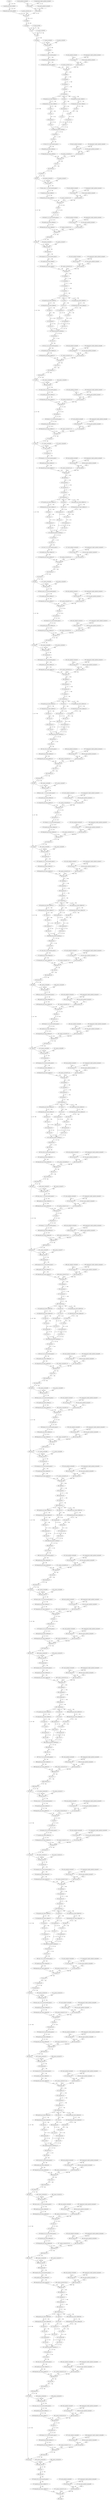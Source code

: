 strict digraph  {
"0 arg0_1" [id=0, type=input];
"1 quantize_per_tensor_default" [id=1, type=quantize_per_tensor];
"2 dequantize_per_tensor_default" [id=2, type=dequantize_per_tensor];
"3 _param_constant1_0_0" [id=3, type=get_attr];
"4 scale_updated_constant0" [id=4, type=get_attr];
"5 compressed_weight_updated_constant0" [id=5, type=get_attr];
"6 mul_tensor" [id=6, type=mul];
"7 zero_point_updated_constant0" [id=7, type=get_attr];
"8 sub_tensor" [id=8, type=sub];
"9 conv2d" [id=9, type=conv2d];
"10 reshape" [id=10, type=reshape];
"11 permute" [id=11, type=permute];
"12 _frozen_param0" [id=12, type=get_attr];
"13 cat" [id=13, type=cat];
"14 _param_constant3" [id=14, type=get_attr];
"15 add" [id=15, type=add];
"16 dropout" [id=16, type=dropout];
"17 _param_constant4" [id=17, type=get_attr];
"18 _param_constant5" [id=18, type=get_attr];
"19 layer_norm" [id=19, type=layer_norm];
"20 transpose" [id=20, type=transpose];
"21 transpose_0_0_nncf_smooth_quant_0" [id=21, type=call_module];
"22 quantize_per_tensor_default_1" [id=22, type=quantize_per_tensor];
"23 dequantize_per_tensor_default_1" [id=23, type=dequantize_per_tensor];
"24 _param_constant7_0_0" [id=24, type=get_attr];
"25 scale_updated_constant1" [id=25, type=get_attr];
"26 compressed_weight_updated_constant1" [id=26, type=get_attr];
"27 mul_tensor_1" [id=27, type=mul];
"28 zero_point_updated_constant1" [id=28, type=get_attr];
"29 sub_tensor_1" [id=29, type=sub];
"30 linear" [id=30, type=linear];
"31 unflatten" [id=31, type=unflatten];
"32 unsqueeze" [id=32, type=unsqueeze];
"33 transpose_1" [id=33, type=transpose];
"34 squeeze" [id=34, type=squeeze];
"35 contiguous" [id=35, type=contiguous];
"36 quantize_per_tensor_default_2" [id=36, type=quantize_per_tensor];
"37 dequantize_per_tensor_default_2" [id=37, type=dequantize_per_tensor];
"38 select" [id=38, type=select];
"39 quantize_per_tensor_default_3" [id=39, type=quantize_per_tensor];
"40 dequantize_per_tensor_default_3" [id=40, type=dequantize_per_tensor];
"41 select_1" [id=41, type=select];
"42 select_2" [id=42, type=select];
"43 view" [id=43, type=view];
"44 transpose_2" [id=44, type=transpose];
"45 view_1" [id=45, type=view];
"46 transpose_3" [id=46, type=transpose];
"47 view_2" [id=47, type=view];
"48 transpose_4" [id=48, type=transpose];
"49 view_3" [id=49, type=view];
"50 view_4" [id=50, type=view];
"51 view_5" [id=51, type=view];
"52 scaled_dot_product_attention" [id=52, type=scaled_dot_product_attention];
"53 permute_1" [id=53, type=permute];
"54 view_6" [id=54, type=view];
"55 view_6_0_0_nncf_smooth_quant_0" [id=55, type=call_module];
"56 quantize_per_tensor_default_4" [id=56, type=quantize_per_tensor];
"57 dequantize_per_tensor_default_4" [id=57, type=dequantize_per_tensor];
"58 _param_constant9_0_0" [id=58, type=get_attr];
"59 scale_updated_constant2" [id=59, type=get_attr];
"60 compressed_weight_updated_constant2" [id=60, type=get_attr];
"61 mul_tensor_2" [id=61, type=mul];
"62 zero_point_updated_constant2" [id=62, type=get_attr];
"63 sub_tensor_2" [id=63, type=sub];
"64 linear_1" [id=64, type=linear];
"65 view_7" [id=65, type=view];
"66 transpose_5" [id=66, type=transpose];
"67 dropout_1" [id=67, type=dropout];
"68 add_1" [id=68, type=add];
"69 _param_constant10" [id=69, type=get_attr];
"70 _param_constant11" [id=70, type=get_attr];
"71 layer_norm_1" [id=71, type=layer_norm];
"72 layer_norm_1_0_0_nncf_smooth_quant_0" [id=72, type=call_module];
"73 quantize_per_tensor_default_5" [id=73, type=quantize_per_tensor];
"74 dequantize_per_tensor_default_5" [id=74, type=dequantize_per_tensor];
"75 _param_constant13_0_0" [id=75, type=get_attr];
"76 scale_updated_constant3" [id=76, type=get_attr];
"77 compressed_weight_updated_constant3" [id=77, type=get_attr];
"78 mul_tensor_3" [id=78, type=mul];
"79 zero_point_updated_constant3" [id=79, type=get_attr];
"80 sub_tensor_3" [id=80, type=sub];
"81 linear_2" [id=81, type=linear];
"82 gelu" [id=82, type=gelu];
"83 dropout_2" [id=83, type=dropout];
"84 dropout_2_0_0_nncf_smooth_quant_0" [id=84, type=call_module];
"85 quantize_per_tensor_default_6" [id=85, type=quantize_per_tensor];
"86 dequantize_per_tensor_default_6" [id=86, type=dequantize_per_tensor];
"87 _param_constant15_0_0" [id=87, type=get_attr];
"88 scale_updated_constant4" [id=88, type=get_attr];
"89 compressed_weight_updated_constant4" [id=89, type=get_attr];
"90 mul_tensor_4" [id=90, type=mul];
"91 zero_point_updated_constant4" [id=91, type=get_attr];
"92 sub_tensor_4" [id=92, type=sub];
"93 linear_3" [id=93, type=linear];
"94 dropout_3" [id=94, type=dropout];
"95 add_2" [id=95, type=add];
"96 _param_constant16" [id=96, type=get_attr];
"97 _param_constant17" [id=97, type=get_attr];
"98 layer_norm_2" [id=98, type=layer_norm];
"99 transpose_6" [id=99, type=transpose];
"100 transpose_6_0_0_nncf_smooth_quant_0" [id=100, type=call_module];
"101 quantize_per_tensor_default_7" [id=101, type=quantize_per_tensor];
"102 dequantize_per_tensor_default_7" [id=102, type=dequantize_per_tensor];
"103 _param_constant19_0_0" [id=103, type=get_attr];
"104 scale_updated_constant5" [id=104, type=get_attr];
"105 compressed_weight_updated_constant5" [id=105, type=get_attr];
"106 mul_tensor_5" [id=106, type=mul];
"107 zero_point_updated_constant5" [id=107, type=get_attr];
"108 sub_tensor_5" [id=108, type=sub];
"109 linear_4" [id=109, type=linear];
"110 unflatten_1" [id=110, type=unflatten];
"111 unsqueeze_1" [id=111, type=unsqueeze];
"112 transpose_7" [id=112, type=transpose];
"113 squeeze_1" [id=113, type=squeeze];
"114 contiguous_1" [id=114, type=contiguous];
"115 quantize_per_tensor_default_8" [id=115, type=quantize_per_tensor];
"116 dequantize_per_tensor_default_8" [id=116, type=dequantize_per_tensor];
"117 select_3" [id=117, type=select];
"118 quantize_per_tensor_default_9" [id=118, type=quantize_per_tensor];
"119 dequantize_per_tensor_default_9" [id=119, type=dequantize_per_tensor];
"120 select_4" [id=120, type=select];
"121 select_5" [id=121, type=select];
"122 view_8" [id=122, type=view];
"123 transpose_8" [id=123, type=transpose];
"124 view_9" [id=124, type=view];
"125 transpose_9" [id=125, type=transpose];
"126 view_10" [id=126, type=view];
"127 transpose_10" [id=127, type=transpose];
"128 view_11" [id=128, type=view];
"129 view_12" [id=129, type=view];
"130 view_13" [id=130, type=view];
"131 scaled_dot_product_attention_1" [id=131, type=scaled_dot_product_attention];
"132 permute_2" [id=132, type=permute];
"133 view_14" [id=133, type=view];
"134 view_14_0_0_nncf_smooth_quant_0" [id=134, type=call_module];
"135 quantize_per_tensor_default_10" [id=135, type=quantize_per_tensor];
"136 dequantize_per_tensor_default_10" [id=136, type=dequantize_per_tensor];
"137 _param_constant21_0_0" [id=137, type=get_attr];
"138 scale_updated_constant6" [id=138, type=get_attr];
"139 compressed_weight_updated_constant6" [id=139, type=get_attr];
"140 mul_tensor_6" [id=140, type=mul];
"141 zero_point_updated_constant6" [id=141, type=get_attr];
"142 sub_tensor_6" [id=142, type=sub];
"143 linear_5" [id=143, type=linear];
"144 view_15" [id=144, type=view];
"145 transpose_11" [id=145, type=transpose];
"146 dropout_4" [id=146, type=dropout];
"147 add_3" [id=147, type=add];
"148 _param_constant22" [id=148, type=get_attr];
"149 _param_constant23" [id=149, type=get_attr];
"150 layer_norm_3" [id=150, type=layer_norm];
"151 layer_norm_3_0_0_nncf_smooth_quant_0" [id=151, type=call_module];
"152 quantize_per_tensor_default_11" [id=152, type=quantize_per_tensor];
"153 dequantize_per_tensor_default_11" [id=153, type=dequantize_per_tensor];
"154 _param_constant25_0_0" [id=154, type=get_attr];
"155 scale_updated_constant7" [id=155, type=get_attr];
"156 compressed_weight_updated_constant7" [id=156, type=get_attr];
"157 mul_tensor_7" [id=157, type=mul];
"158 zero_point_updated_constant7" [id=158, type=get_attr];
"159 sub_tensor_7" [id=159, type=sub];
"160 linear_6" [id=160, type=linear];
"161 gelu_1" [id=161, type=gelu];
"162 dropout_5" [id=162, type=dropout];
"163 dropout_5_0_0_nncf_smooth_quant_0" [id=163, type=call_module];
"164 quantize_per_tensor_default_12" [id=164, type=quantize_per_tensor];
"165 dequantize_per_tensor_default_12" [id=165, type=dequantize_per_tensor];
"166 _param_constant27_0_0" [id=166, type=get_attr];
"167 scale_updated_constant8" [id=167, type=get_attr];
"168 compressed_weight_updated_constant8" [id=168, type=get_attr];
"169 mul_tensor_8" [id=169, type=mul];
"170 zero_point_updated_constant8" [id=170, type=get_attr];
"171 sub_tensor_8" [id=171, type=sub];
"172 linear_7" [id=172, type=linear];
"173 dropout_6" [id=173, type=dropout];
"174 add_4" [id=174, type=add];
"175 _param_constant28" [id=175, type=get_attr];
"176 _param_constant29" [id=176, type=get_attr];
"177 layer_norm_4" [id=177, type=layer_norm];
"178 transpose_12" [id=178, type=transpose];
"179 transpose_12_0_0_nncf_smooth_quant_0" [id=179, type=call_module];
"180 quantize_per_tensor_default_13" [id=180, type=quantize_per_tensor];
"181 dequantize_per_tensor_default_13" [id=181, type=dequantize_per_tensor];
"182 _param_constant31_0_0" [id=182, type=get_attr];
"183 scale_updated_constant9" [id=183, type=get_attr];
"184 compressed_weight_updated_constant9" [id=184, type=get_attr];
"185 mul_tensor_9" [id=185, type=mul];
"186 zero_point_updated_constant9" [id=186, type=get_attr];
"187 sub_tensor_9" [id=187, type=sub];
"188 linear_8" [id=188, type=linear];
"189 unflatten_2" [id=189, type=unflatten];
"190 unsqueeze_2" [id=190, type=unsqueeze];
"191 transpose_13" [id=191, type=transpose];
"192 squeeze_2" [id=192, type=squeeze];
"193 contiguous_2" [id=193, type=contiguous];
"194 quantize_per_tensor_default_14" [id=194, type=quantize_per_tensor];
"195 dequantize_per_tensor_default_14" [id=195, type=dequantize_per_tensor];
"196 select_6" [id=196, type=select];
"197 quantize_per_tensor_default_15" [id=197, type=quantize_per_tensor];
"198 dequantize_per_tensor_default_15" [id=198, type=dequantize_per_tensor];
"199 select_7" [id=199, type=select];
"200 select_8" [id=200, type=select];
"201 view_16" [id=201, type=view];
"202 transpose_14" [id=202, type=transpose];
"203 view_17" [id=203, type=view];
"204 transpose_15" [id=204, type=transpose];
"205 view_18" [id=205, type=view];
"206 transpose_16" [id=206, type=transpose];
"207 view_19" [id=207, type=view];
"208 view_20" [id=208, type=view];
"209 view_21" [id=209, type=view];
"210 scaled_dot_product_attention_2" [id=210, type=scaled_dot_product_attention];
"211 permute_3" [id=211, type=permute];
"212 view_22" [id=212, type=view];
"213 view_22_0_0_nncf_smooth_quant_0" [id=213, type=call_module];
"214 quantize_per_tensor_default_16" [id=214, type=quantize_per_tensor];
"215 dequantize_per_tensor_default_16" [id=215, type=dequantize_per_tensor];
"216 _param_constant33_0_0" [id=216, type=get_attr];
"217 scale_updated_constant10" [id=217, type=get_attr];
"218 compressed_weight_updated_constant10" [id=218, type=get_attr];
"219 mul_tensor_10" [id=219, type=mul];
"220 zero_point_updated_constant10" [id=220, type=get_attr];
"221 sub_tensor_10" [id=221, type=sub];
"222 linear_9" [id=222, type=linear];
"223 view_23" [id=223, type=view];
"224 transpose_17" [id=224, type=transpose];
"225 dropout_7" [id=225, type=dropout];
"226 add_5" [id=226, type=add];
"227 _param_constant34" [id=227, type=get_attr];
"228 _param_constant35" [id=228, type=get_attr];
"229 layer_norm_5" [id=229, type=layer_norm];
"230 layer_norm_5_0_0_nncf_smooth_quant_0" [id=230, type=call_module];
"231 quantize_per_tensor_default_17" [id=231, type=quantize_per_tensor];
"232 dequantize_per_tensor_default_17" [id=232, type=dequantize_per_tensor];
"233 _param_constant37_0_0" [id=233, type=get_attr];
"234 scale_updated_constant11" [id=234, type=get_attr];
"235 compressed_weight_updated_constant11" [id=235, type=get_attr];
"236 mul_tensor_11" [id=236, type=mul];
"237 zero_point_updated_constant11" [id=237, type=get_attr];
"238 sub_tensor_11" [id=238, type=sub];
"239 linear_10" [id=239, type=linear];
"240 gelu_2" [id=240, type=gelu];
"241 dropout_8" [id=241, type=dropout];
"242 dropout_8_0_0_nncf_smooth_quant_0" [id=242, type=call_module];
"243 quantize_per_tensor_default_18" [id=243, type=quantize_per_tensor];
"244 dequantize_per_tensor_default_18" [id=244, type=dequantize_per_tensor];
"245 _param_constant39_0_0" [id=245, type=get_attr];
"246 scale_updated_constant12" [id=246, type=get_attr];
"247 compressed_weight_updated_constant12" [id=247, type=get_attr];
"248 mul_tensor_12" [id=248, type=mul];
"249 zero_point_updated_constant12" [id=249, type=get_attr];
"250 sub_tensor_12" [id=250, type=sub];
"251 linear_11" [id=251, type=linear];
"252 dropout_9" [id=252, type=dropout];
"253 add_6" [id=253, type=add];
"254 _param_constant40" [id=254, type=get_attr];
"255 _param_constant41" [id=255, type=get_attr];
"256 layer_norm_6" [id=256, type=layer_norm];
"257 transpose_18" [id=257, type=transpose];
"258 transpose_18_0_0_nncf_smooth_quant_0" [id=258, type=call_module];
"259 quantize_per_tensor_default_19" [id=259, type=quantize_per_tensor];
"260 dequantize_per_tensor_default_19" [id=260, type=dequantize_per_tensor];
"261 _param_constant43_0_0" [id=261, type=get_attr];
"262 scale_updated_constant13" [id=262, type=get_attr];
"263 compressed_weight_updated_constant13" [id=263, type=get_attr];
"264 mul_tensor_13" [id=264, type=mul];
"265 zero_point_updated_constant13" [id=265, type=get_attr];
"266 sub_tensor_13" [id=266, type=sub];
"267 linear_12" [id=267, type=linear];
"268 unflatten_3" [id=268, type=unflatten];
"269 unsqueeze_3" [id=269, type=unsqueeze];
"270 transpose_19" [id=270, type=transpose];
"271 squeeze_3" [id=271, type=squeeze];
"272 contiguous_3" [id=272, type=contiguous];
"273 quantize_per_tensor_default_20" [id=273, type=quantize_per_tensor];
"274 dequantize_per_tensor_default_20" [id=274, type=dequantize_per_tensor];
"275 select_9" [id=275, type=select];
"276 quantize_per_tensor_default_21" [id=276, type=quantize_per_tensor];
"277 dequantize_per_tensor_default_21" [id=277, type=dequantize_per_tensor];
"278 select_10" [id=278, type=select];
"279 select_11" [id=279, type=select];
"280 view_24" [id=280, type=view];
"281 transpose_20" [id=281, type=transpose];
"282 view_25" [id=282, type=view];
"283 transpose_21" [id=283, type=transpose];
"284 view_26" [id=284, type=view];
"285 transpose_22" [id=285, type=transpose];
"286 view_27" [id=286, type=view];
"287 view_28" [id=287, type=view];
"288 view_29" [id=288, type=view];
"289 scaled_dot_product_attention_3" [id=289, type=scaled_dot_product_attention];
"290 permute_4" [id=290, type=permute];
"291 view_30" [id=291, type=view];
"292 view_30_0_0_nncf_smooth_quant_0" [id=292, type=call_module];
"293 quantize_per_tensor_default_22" [id=293, type=quantize_per_tensor];
"294 dequantize_per_tensor_default_22" [id=294, type=dequantize_per_tensor];
"295 _param_constant45_0_0" [id=295, type=get_attr];
"296 scale_updated_constant14" [id=296, type=get_attr];
"297 compressed_weight_updated_constant14" [id=297, type=get_attr];
"298 mul_tensor_14" [id=298, type=mul];
"299 zero_point_updated_constant14" [id=299, type=get_attr];
"300 sub_tensor_14" [id=300, type=sub];
"301 linear_13" [id=301, type=linear];
"302 view_31" [id=302, type=view];
"303 transpose_23" [id=303, type=transpose];
"304 dropout_10" [id=304, type=dropout];
"305 add_7" [id=305, type=add];
"306 _param_constant46" [id=306, type=get_attr];
"307 _param_constant47" [id=307, type=get_attr];
"308 layer_norm_7" [id=308, type=layer_norm];
"309 layer_norm_7_0_0_nncf_smooth_quant_0" [id=309, type=call_module];
"310 quantize_per_tensor_default_23" [id=310, type=quantize_per_tensor];
"311 dequantize_per_tensor_default_23" [id=311, type=dequantize_per_tensor];
"312 _param_constant49_0_0" [id=312, type=get_attr];
"313 scale_updated_constant15" [id=313, type=get_attr];
"314 compressed_weight_updated_constant15" [id=314, type=get_attr];
"315 mul_tensor_15" [id=315, type=mul];
"316 zero_point_updated_constant15" [id=316, type=get_attr];
"317 sub_tensor_15" [id=317, type=sub];
"318 linear_14" [id=318, type=linear];
"319 gelu_3" [id=319, type=gelu];
"320 dropout_11" [id=320, type=dropout];
"321 dropout_11_0_0_nncf_smooth_quant_0" [id=321, type=call_module];
"322 quantize_per_tensor_default_24" [id=322, type=quantize_per_tensor];
"323 dequantize_per_tensor_default_24" [id=323, type=dequantize_per_tensor];
"324 _param_constant51_0_0" [id=324, type=get_attr];
"325 scale_updated_constant16" [id=325, type=get_attr];
"326 compressed_weight_updated_constant16" [id=326, type=get_attr];
"327 mul_tensor_16" [id=327, type=mul];
"328 zero_point_updated_constant16" [id=328, type=get_attr];
"329 sub_tensor_16" [id=329, type=sub];
"330 linear_15" [id=330, type=linear];
"331 dropout_12" [id=331, type=dropout];
"332 add_8" [id=332, type=add];
"333 _param_constant52" [id=333, type=get_attr];
"334 _param_constant53" [id=334, type=get_attr];
"335 layer_norm_8" [id=335, type=layer_norm];
"336 transpose_24" [id=336, type=transpose];
"337 transpose_24_0_0_nncf_smooth_quant_0" [id=337, type=call_module];
"338 quantize_per_tensor_default_25" [id=338, type=quantize_per_tensor];
"339 dequantize_per_tensor_default_25" [id=339, type=dequantize_per_tensor];
"340 _param_constant55_0_0" [id=340, type=get_attr];
"341 scale_updated_constant17" [id=341, type=get_attr];
"342 compressed_weight_updated_constant17" [id=342, type=get_attr];
"343 mul_tensor_17" [id=343, type=mul];
"344 zero_point_updated_constant17" [id=344, type=get_attr];
"345 sub_tensor_17" [id=345, type=sub];
"346 linear_16" [id=346, type=linear];
"347 unflatten_4" [id=347, type=unflatten];
"348 unsqueeze_4" [id=348, type=unsqueeze];
"349 transpose_25" [id=349, type=transpose];
"350 squeeze_4" [id=350, type=squeeze];
"351 contiguous_4" [id=351, type=contiguous];
"352 quantize_per_tensor_default_26" [id=352, type=quantize_per_tensor];
"353 dequantize_per_tensor_default_26" [id=353, type=dequantize_per_tensor];
"354 select_12" [id=354, type=select];
"355 quantize_per_tensor_default_27" [id=355, type=quantize_per_tensor];
"356 dequantize_per_tensor_default_27" [id=356, type=dequantize_per_tensor];
"357 select_13" [id=357, type=select];
"358 select_14" [id=358, type=select];
"359 view_32" [id=359, type=view];
"360 transpose_26" [id=360, type=transpose];
"361 view_33" [id=361, type=view];
"362 transpose_27" [id=362, type=transpose];
"363 view_34" [id=363, type=view];
"364 transpose_28" [id=364, type=transpose];
"365 view_35" [id=365, type=view];
"366 view_36" [id=366, type=view];
"367 view_37" [id=367, type=view];
"368 scaled_dot_product_attention_4" [id=368, type=scaled_dot_product_attention];
"369 permute_5" [id=369, type=permute];
"370 view_38" [id=370, type=view];
"371 view_38_0_0_nncf_smooth_quant_0" [id=371, type=call_module];
"372 quantize_per_tensor_default_28" [id=372, type=quantize_per_tensor];
"373 dequantize_per_tensor_default_28" [id=373, type=dequantize_per_tensor];
"374 _param_constant57_0_0" [id=374, type=get_attr];
"375 scale_updated_constant18" [id=375, type=get_attr];
"376 compressed_weight_updated_constant18" [id=376, type=get_attr];
"377 mul_tensor_18" [id=377, type=mul];
"378 zero_point_updated_constant18" [id=378, type=get_attr];
"379 sub_tensor_18" [id=379, type=sub];
"380 linear_17" [id=380, type=linear];
"381 view_39" [id=381, type=view];
"382 transpose_29" [id=382, type=transpose];
"383 dropout_13" [id=383, type=dropout];
"384 add_9" [id=384, type=add];
"385 _param_constant58" [id=385, type=get_attr];
"386 _param_constant59" [id=386, type=get_attr];
"387 layer_norm_9" [id=387, type=layer_norm];
"388 layer_norm_9_0_0_nncf_smooth_quant_0" [id=388, type=call_module];
"389 quantize_per_tensor_default_29" [id=389, type=quantize_per_tensor];
"390 dequantize_per_tensor_default_29" [id=390, type=dequantize_per_tensor];
"391 _param_constant61_0_0" [id=391, type=get_attr];
"392 scale_updated_constant19" [id=392, type=get_attr];
"393 compressed_weight_updated_constant19" [id=393, type=get_attr];
"394 mul_tensor_19" [id=394, type=mul];
"395 zero_point_updated_constant19" [id=395, type=get_attr];
"396 sub_tensor_19" [id=396, type=sub];
"397 linear_18" [id=397, type=linear];
"398 gelu_4" [id=398, type=gelu];
"399 dropout_14" [id=399, type=dropout];
"400 dropout_14_0_0_nncf_smooth_quant_0" [id=400, type=call_module];
"401 quantize_per_tensor_default_30" [id=401, type=quantize_per_tensor];
"402 dequantize_per_tensor_default_30" [id=402, type=dequantize_per_tensor];
"403 _param_constant63_0_0" [id=403, type=get_attr];
"404 scale_updated_constant20" [id=404, type=get_attr];
"405 compressed_weight_updated_constant20" [id=405, type=get_attr];
"406 mul_tensor_20" [id=406, type=mul];
"407 zero_point_updated_constant20" [id=407, type=get_attr];
"408 sub_tensor_20" [id=408, type=sub];
"409 linear_19" [id=409, type=linear];
"410 dropout_15" [id=410, type=dropout];
"411 add_10" [id=411, type=add];
"412 _param_constant64" [id=412, type=get_attr];
"413 _param_constant65" [id=413, type=get_attr];
"414 layer_norm_10" [id=414, type=layer_norm];
"415 transpose_30" [id=415, type=transpose];
"416 transpose_30_0_0_nncf_smooth_quant_0" [id=416, type=call_module];
"417 quantize_per_tensor_default_31" [id=417, type=quantize_per_tensor];
"418 dequantize_per_tensor_default_31" [id=418, type=dequantize_per_tensor];
"419 _param_constant67_0_0" [id=419, type=get_attr];
"420 scale_updated_constant21" [id=420, type=get_attr];
"421 compressed_weight_updated_constant21" [id=421, type=get_attr];
"422 mul_tensor_21" [id=422, type=mul];
"423 zero_point_updated_constant21" [id=423, type=get_attr];
"424 sub_tensor_21" [id=424, type=sub];
"425 linear_20" [id=425, type=linear];
"426 unflatten_5" [id=426, type=unflatten];
"427 unsqueeze_5" [id=427, type=unsqueeze];
"428 transpose_31" [id=428, type=transpose];
"429 squeeze_5" [id=429, type=squeeze];
"430 contiguous_5" [id=430, type=contiguous];
"431 quantize_per_tensor_default_32" [id=431, type=quantize_per_tensor];
"432 dequantize_per_tensor_default_32" [id=432, type=dequantize_per_tensor];
"433 select_15" [id=433, type=select];
"434 quantize_per_tensor_default_33" [id=434, type=quantize_per_tensor];
"435 dequantize_per_tensor_default_33" [id=435, type=dequantize_per_tensor];
"436 select_16" [id=436, type=select];
"437 select_17" [id=437, type=select];
"438 view_40" [id=438, type=view];
"439 transpose_32" [id=439, type=transpose];
"440 view_41" [id=440, type=view];
"441 transpose_33" [id=441, type=transpose];
"442 view_42" [id=442, type=view];
"443 transpose_34" [id=443, type=transpose];
"444 view_43" [id=444, type=view];
"445 view_44" [id=445, type=view];
"446 view_45" [id=446, type=view];
"447 scaled_dot_product_attention_5" [id=447, type=scaled_dot_product_attention];
"448 permute_6" [id=448, type=permute];
"449 view_46" [id=449, type=view];
"450 view_46_0_0_nncf_smooth_quant_0" [id=450, type=call_module];
"451 quantize_per_tensor_default_34" [id=451, type=quantize_per_tensor];
"452 dequantize_per_tensor_default_34" [id=452, type=dequantize_per_tensor];
"453 _param_constant69_0_0" [id=453, type=get_attr];
"454 scale_updated_constant22" [id=454, type=get_attr];
"455 compressed_weight_updated_constant22" [id=455, type=get_attr];
"456 mul_tensor_22" [id=456, type=mul];
"457 zero_point_updated_constant22" [id=457, type=get_attr];
"458 sub_tensor_22" [id=458, type=sub];
"459 linear_21" [id=459, type=linear];
"460 view_47" [id=460, type=view];
"461 transpose_35" [id=461, type=transpose];
"462 dropout_16" [id=462, type=dropout];
"463 add_11" [id=463, type=add];
"464 _param_constant70" [id=464, type=get_attr];
"465 _param_constant71" [id=465, type=get_attr];
"466 layer_norm_11" [id=466, type=layer_norm];
"467 layer_norm_11_0_0_nncf_smooth_quant_0" [id=467, type=call_module];
"468 quantize_per_tensor_default_35" [id=468, type=quantize_per_tensor];
"469 dequantize_per_tensor_default_35" [id=469, type=dequantize_per_tensor];
"470 _param_constant73_0_0" [id=470, type=get_attr];
"471 scale_updated_constant23" [id=471, type=get_attr];
"472 compressed_weight_updated_constant23" [id=472, type=get_attr];
"473 mul_tensor_23" [id=473, type=mul];
"474 zero_point_updated_constant23" [id=474, type=get_attr];
"475 sub_tensor_23" [id=475, type=sub];
"476 linear_22" [id=476, type=linear];
"477 gelu_5" [id=477, type=gelu];
"478 dropout_17" [id=478, type=dropout];
"479 dropout_17_0_0_nncf_smooth_quant_0" [id=479, type=call_module];
"480 quantize_per_tensor_default_36" [id=480, type=quantize_per_tensor];
"481 dequantize_per_tensor_default_36" [id=481, type=dequantize_per_tensor];
"482 _param_constant75_0_0" [id=482, type=get_attr];
"483 scale_updated_constant24" [id=483, type=get_attr];
"484 compressed_weight_updated_constant24" [id=484, type=get_attr];
"485 mul_tensor_24" [id=485, type=mul];
"486 zero_point_updated_constant24" [id=486, type=get_attr];
"487 sub_tensor_24" [id=487, type=sub];
"488 linear_23" [id=488, type=linear];
"489 dropout_18" [id=489, type=dropout];
"490 add_12" [id=490, type=add];
"491 _param_constant76" [id=491, type=get_attr];
"492 _param_constant77" [id=492, type=get_attr];
"493 layer_norm_12" [id=493, type=layer_norm];
"494 transpose_36" [id=494, type=transpose];
"495 transpose_36_0_0_nncf_smooth_quant_0" [id=495, type=call_module];
"496 quantize_per_tensor_default_37" [id=496, type=quantize_per_tensor];
"497 dequantize_per_tensor_default_37" [id=497, type=dequantize_per_tensor];
"498 _param_constant79_0_0" [id=498, type=get_attr];
"499 scale_updated_constant25" [id=499, type=get_attr];
"500 compressed_weight_updated_constant25" [id=500, type=get_attr];
"501 mul_tensor_25" [id=501, type=mul];
"502 zero_point_updated_constant25" [id=502, type=get_attr];
"503 sub_tensor_25" [id=503, type=sub];
"504 linear_24" [id=504, type=linear];
"505 unflatten_6" [id=505, type=unflatten];
"506 unsqueeze_6" [id=506, type=unsqueeze];
"507 transpose_37" [id=507, type=transpose];
"508 squeeze_6" [id=508, type=squeeze];
"509 contiguous_6" [id=509, type=contiguous];
"510 quantize_per_tensor_default_38" [id=510, type=quantize_per_tensor];
"511 dequantize_per_tensor_default_38" [id=511, type=dequantize_per_tensor];
"512 select_18" [id=512, type=select];
"513 quantize_per_tensor_default_39" [id=513, type=quantize_per_tensor];
"514 dequantize_per_tensor_default_39" [id=514, type=dequantize_per_tensor];
"515 select_19" [id=515, type=select];
"516 select_20" [id=516, type=select];
"517 view_48" [id=517, type=view];
"518 transpose_38" [id=518, type=transpose];
"519 view_49" [id=519, type=view];
"520 transpose_39" [id=520, type=transpose];
"521 view_50" [id=521, type=view];
"522 transpose_40" [id=522, type=transpose];
"523 view_51" [id=523, type=view];
"524 view_52" [id=524, type=view];
"525 view_53" [id=525, type=view];
"526 scaled_dot_product_attention_6" [id=526, type=scaled_dot_product_attention];
"527 permute_7" [id=527, type=permute];
"528 view_54" [id=528, type=view];
"529 view_54_0_0_nncf_smooth_quant_0" [id=529, type=call_module];
"530 quantize_per_tensor_default_40" [id=530, type=quantize_per_tensor];
"531 dequantize_per_tensor_default_40" [id=531, type=dequantize_per_tensor];
"532 _param_constant81_0_0" [id=532, type=get_attr];
"533 scale_updated_constant26" [id=533, type=get_attr];
"534 compressed_weight_updated_constant26" [id=534, type=get_attr];
"535 mul_tensor_26" [id=535, type=mul];
"536 zero_point_updated_constant26" [id=536, type=get_attr];
"537 sub_tensor_26" [id=537, type=sub];
"538 linear_25" [id=538, type=linear];
"539 view_55" [id=539, type=view];
"540 transpose_41" [id=540, type=transpose];
"541 dropout_19" [id=541, type=dropout];
"542 add_13" [id=542, type=add];
"543 _param_constant82" [id=543, type=get_attr];
"544 _param_constant83" [id=544, type=get_attr];
"545 layer_norm_13" [id=545, type=layer_norm];
"546 layer_norm_13_0_0_nncf_smooth_quant_0" [id=546, type=call_module];
"547 quantize_per_tensor_default_41" [id=547, type=quantize_per_tensor];
"548 dequantize_per_tensor_default_41" [id=548, type=dequantize_per_tensor];
"549 _param_constant85_0_0" [id=549, type=get_attr];
"550 scale_updated_constant27" [id=550, type=get_attr];
"551 compressed_weight_updated_constant27" [id=551, type=get_attr];
"552 mul_tensor_27" [id=552, type=mul];
"553 zero_point_updated_constant27" [id=553, type=get_attr];
"554 sub_tensor_27" [id=554, type=sub];
"555 linear_26" [id=555, type=linear];
"556 gelu_6" [id=556, type=gelu];
"557 dropout_20" [id=557, type=dropout];
"558 dropout_20_0_0_nncf_smooth_quant_0" [id=558, type=call_module];
"559 quantize_per_tensor_default_42" [id=559, type=quantize_per_tensor];
"560 dequantize_per_tensor_default_42" [id=560, type=dequantize_per_tensor];
"561 _param_constant87_0_0" [id=561, type=get_attr];
"562 scale_updated_constant28" [id=562, type=get_attr];
"563 compressed_weight_updated_constant28" [id=563, type=get_attr];
"564 mul_tensor_28" [id=564, type=mul];
"565 zero_point_updated_constant28" [id=565, type=get_attr];
"566 sub_tensor_28" [id=566, type=sub];
"567 linear_27" [id=567, type=linear];
"568 dropout_21" [id=568, type=dropout];
"569 add_14" [id=569, type=add];
"570 _param_constant88" [id=570, type=get_attr];
"571 _param_constant89" [id=571, type=get_attr];
"572 layer_norm_14" [id=572, type=layer_norm];
"573 transpose_42" [id=573, type=transpose];
"574 transpose_42_0_0_nncf_smooth_quant_0" [id=574, type=call_module];
"575 quantize_per_tensor_default_43" [id=575, type=quantize_per_tensor];
"576 dequantize_per_tensor_default_43" [id=576, type=dequantize_per_tensor];
"577 _param_constant91_0_0" [id=577, type=get_attr];
"578 scale_updated_constant29" [id=578, type=get_attr];
"579 compressed_weight_updated_constant29" [id=579, type=get_attr];
"580 mul_tensor_29" [id=580, type=mul];
"581 zero_point_updated_constant29" [id=581, type=get_attr];
"582 sub_tensor_29" [id=582, type=sub];
"583 linear_28" [id=583, type=linear];
"584 unflatten_7" [id=584, type=unflatten];
"585 unsqueeze_7" [id=585, type=unsqueeze];
"586 transpose_43" [id=586, type=transpose];
"587 squeeze_7" [id=587, type=squeeze];
"588 contiguous_7" [id=588, type=contiguous];
"589 quantize_per_tensor_default_44" [id=589, type=quantize_per_tensor];
"590 dequantize_per_tensor_default_44" [id=590, type=dequantize_per_tensor];
"591 select_21" [id=591, type=select];
"592 quantize_per_tensor_default_45" [id=592, type=quantize_per_tensor];
"593 dequantize_per_tensor_default_45" [id=593, type=dequantize_per_tensor];
"594 select_22" [id=594, type=select];
"595 select_23" [id=595, type=select];
"596 view_56" [id=596, type=view];
"597 transpose_44" [id=597, type=transpose];
"598 view_57" [id=598, type=view];
"599 transpose_45" [id=599, type=transpose];
"600 view_58" [id=600, type=view];
"601 transpose_46" [id=601, type=transpose];
"602 view_59" [id=602, type=view];
"603 view_60" [id=603, type=view];
"604 view_61" [id=604, type=view];
"605 scaled_dot_product_attention_7" [id=605, type=scaled_dot_product_attention];
"606 permute_8" [id=606, type=permute];
"607 view_62" [id=607, type=view];
"608 view_62_0_0_nncf_smooth_quant_0" [id=608, type=call_module];
"609 quantize_per_tensor_default_46" [id=609, type=quantize_per_tensor];
"610 dequantize_per_tensor_default_46" [id=610, type=dequantize_per_tensor];
"611 _param_constant93_0_0" [id=611, type=get_attr];
"612 scale_updated_constant30" [id=612, type=get_attr];
"613 compressed_weight_updated_constant30" [id=613, type=get_attr];
"614 mul_tensor_30" [id=614, type=mul];
"615 zero_point_updated_constant30" [id=615, type=get_attr];
"616 sub_tensor_30" [id=616, type=sub];
"617 linear_29" [id=617, type=linear];
"618 view_63" [id=618, type=view];
"619 transpose_47" [id=619, type=transpose];
"620 dropout_22" [id=620, type=dropout];
"621 add_15" [id=621, type=add];
"622 _param_constant94" [id=622, type=get_attr];
"623 _param_constant95" [id=623, type=get_attr];
"624 layer_norm_15" [id=624, type=layer_norm];
"625 layer_norm_15_0_0_nncf_smooth_quant_0" [id=625, type=call_module];
"626 quantize_per_tensor_default_47" [id=626, type=quantize_per_tensor];
"627 dequantize_per_tensor_default_47" [id=627, type=dequantize_per_tensor];
"628 _param_constant97_0_0" [id=628, type=get_attr];
"629 scale_updated_constant31" [id=629, type=get_attr];
"630 compressed_weight_updated_constant31" [id=630, type=get_attr];
"631 mul_tensor_31" [id=631, type=mul];
"632 zero_point_updated_constant31" [id=632, type=get_attr];
"633 sub_tensor_31" [id=633, type=sub];
"634 linear_30" [id=634, type=linear];
"635 gelu_7" [id=635, type=gelu];
"636 dropout_23" [id=636, type=dropout];
"637 dropout_23_0_0_nncf_smooth_quant_0" [id=637, type=call_module];
"638 quantize_per_tensor_default_48" [id=638, type=quantize_per_tensor];
"639 dequantize_per_tensor_default_48" [id=639, type=dequantize_per_tensor];
"640 _param_constant99_0_0" [id=640, type=get_attr];
"641 scale_updated_constant32" [id=641, type=get_attr];
"642 compressed_weight_updated_constant32" [id=642, type=get_attr];
"643 mul_tensor_32" [id=643, type=mul];
"644 zero_point_updated_constant32" [id=644, type=get_attr];
"645 sub_tensor_32" [id=645, type=sub];
"646 linear_31" [id=646, type=linear];
"647 dropout_24" [id=647, type=dropout];
"648 add_16" [id=648, type=add];
"649 _param_constant100" [id=649, type=get_attr];
"650 _param_constant101" [id=650, type=get_attr];
"651 layer_norm_16" [id=651, type=layer_norm];
"652 transpose_48" [id=652, type=transpose];
"653 transpose_48_0_0_nncf_smooth_quant_0" [id=653, type=call_module];
"654 quantize_per_tensor_default_49" [id=654, type=quantize_per_tensor];
"655 dequantize_per_tensor_default_49" [id=655, type=dequantize_per_tensor];
"656 _param_constant103_0_0" [id=656, type=get_attr];
"657 scale_updated_constant33" [id=657, type=get_attr];
"658 compressed_weight_updated_constant33" [id=658, type=get_attr];
"659 mul_tensor_33" [id=659, type=mul];
"660 zero_point_updated_constant33" [id=660, type=get_attr];
"661 sub_tensor_33" [id=661, type=sub];
"662 linear_32" [id=662, type=linear];
"663 unflatten_8" [id=663, type=unflatten];
"664 unsqueeze_8" [id=664, type=unsqueeze];
"665 transpose_49" [id=665, type=transpose];
"666 squeeze_8" [id=666, type=squeeze];
"667 contiguous_8" [id=667, type=contiguous];
"668 quantize_per_tensor_default_50" [id=668, type=quantize_per_tensor];
"669 dequantize_per_tensor_default_50" [id=669, type=dequantize_per_tensor];
"670 select_24" [id=670, type=select];
"671 quantize_per_tensor_default_51" [id=671, type=quantize_per_tensor];
"672 dequantize_per_tensor_default_51" [id=672, type=dequantize_per_tensor];
"673 select_25" [id=673, type=select];
"674 select_26" [id=674, type=select];
"675 view_64" [id=675, type=view];
"676 transpose_50" [id=676, type=transpose];
"677 view_65" [id=677, type=view];
"678 transpose_51" [id=678, type=transpose];
"679 view_66" [id=679, type=view];
"680 transpose_52" [id=680, type=transpose];
"681 view_67" [id=681, type=view];
"682 view_68" [id=682, type=view];
"683 view_69" [id=683, type=view];
"684 scaled_dot_product_attention_8" [id=684, type=scaled_dot_product_attention];
"685 permute_9" [id=685, type=permute];
"686 view_70" [id=686, type=view];
"687 view_70_0_0_nncf_smooth_quant_0" [id=687, type=call_module];
"688 quantize_per_tensor_default_52" [id=688, type=quantize_per_tensor];
"689 dequantize_per_tensor_default_52" [id=689, type=dequantize_per_tensor];
"690 _param_constant105_0_0" [id=690, type=get_attr];
"691 scale_updated_constant34" [id=691, type=get_attr];
"692 compressed_weight_updated_constant34" [id=692, type=get_attr];
"693 mul_tensor_34" [id=693, type=mul];
"694 zero_point_updated_constant34" [id=694, type=get_attr];
"695 sub_tensor_34" [id=695, type=sub];
"696 linear_33" [id=696, type=linear];
"697 view_71" [id=697, type=view];
"698 transpose_53" [id=698, type=transpose];
"699 dropout_25" [id=699, type=dropout];
"700 add_17" [id=700, type=add];
"701 _param_constant106" [id=701, type=get_attr];
"702 _param_constant107" [id=702, type=get_attr];
"703 layer_norm_17" [id=703, type=layer_norm];
"704 layer_norm_17_0_0_nncf_smooth_quant_0" [id=704, type=call_module];
"705 quantize_per_tensor_default_53" [id=705, type=quantize_per_tensor];
"706 dequantize_per_tensor_default_53" [id=706, type=dequantize_per_tensor];
"707 _param_constant109_0_0" [id=707, type=get_attr];
"708 scale_updated_constant35" [id=708, type=get_attr];
"709 compressed_weight_updated_constant35" [id=709, type=get_attr];
"710 mul_tensor_35" [id=710, type=mul];
"711 zero_point_updated_constant35" [id=711, type=get_attr];
"712 sub_tensor_35" [id=712, type=sub];
"713 linear_34" [id=713, type=linear];
"714 gelu_8" [id=714, type=gelu];
"715 dropout_26" [id=715, type=dropout];
"716 dropout_26_0_0_nncf_smooth_quant_0" [id=716, type=call_module];
"717 quantize_per_tensor_default_54" [id=717, type=quantize_per_tensor];
"718 dequantize_per_tensor_default_54" [id=718, type=dequantize_per_tensor];
"719 _param_constant111_0_0" [id=719, type=get_attr];
"720 scale_updated_constant36" [id=720, type=get_attr];
"721 compressed_weight_updated_constant36" [id=721, type=get_attr];
"722 mul_tensor_36" [id=722, type=mul];
"723 zero_point_updated_constant36" [id=723, type=get_attr];
"724 sub_tensor_36" [id=724, type=sub];
"725 linear_35" [id=725, type=linear];
"726 dropout_27" [id=726, type=dropout];
"727 add_18" [id=727, type=add];
"728 _param_constant112" [id=728, type=get_attr];
"729 _param_constant113" [id=729, type=get_attr];
"730 layer_norm_18" [id=730, type=layer_norm];
"731 transpose_54" [id=731, type=transpose];
"732 transpose_54_0_0_nncf_smooth_quant_0" [id=732, type=call_module];
"733 quantize_per_tensor_default_55" [id=733, type=quantize_per_tensor];
"734 dequantize_per_tensor_default_55" [id=734, type=dequantize_per_tensor];
"735 _param_constant115_0_0" [id=735, type=get_attr];
"736 scale_updated_constant37" [id=736, type=get_attr];
"737 compressed_weight_updated_constant37" [id=737, type=get_attr];
"738 mul_tensor_37" [id=738, type=mul];
"739 zero_point_updated_constant37" [id=739, type=get_attr];
"740 sub_tensor_37" [id=740, type=sub];
"741 linear_36" [id=741, type=linear];
"742 unflatten_9" [id=742, type=unflatten];
"743 unsqueeze_9" [id=743, type=unsqueeze];
"744 transpose_55" [id=744, type=transpose];
"745 squeeze_9" [id=745, type=squeeze];
"746 contiguous_9" [id=746, type=contiguous];
"747 quantize_per_tensor_default_56" [id=747, type=quantize_per_tensor];
"748 dequantize_per_tensor_default_56" [id=748, type=dequantize_per_tensor];
"749 select_27" [id=749, type=select];
"750 quantize_per_tensor_default_57" [id=750, type=quantize_per_tensor];
"751 dequantize_per_tensor_default_57" [id=751, type=dequantize_per_tensor];
"752 select_28" [id=752, type=select];
"753 select_29" [id=753, type=select];
"754 view_72" [id=754, type=view];
"755 transpose_56" [id=755, type=transpose];
"756 view_73" [id=756, type=view];
"757 transpose_57" [id=757, type=transpose];
"758 view_74" [id=758, type=view];
"759 transpose_58" [id=759, type=transpose];
"760 view_75" [id=760, type=view];
"761 view_76" [id=761, type=view];
"762 view_77" [id=762, type=view];
"763 scaled_dot_product_attention_9" [id=763, type=scaled_dot_product_attention];
"764 permute_10" [id=764, type=permute];
"765 view_78" [id=765, type=view];
"766 view_78_0_0_nncf_smooth_quant_0" [id=766, type=call_module];
"767 quantize_per_tensor_default_58" [id=767, type=quantize_per_tensor];
"768 dequantize_per_tensor_default_58" [id=768, type=dequantize_per_tensor];
"769 _param_constant117_0_0" [id=769, type=get_attr];
"770 scale_updated_constant38" [id=770, type=get_attr];
"771 compressed_weight_updated_constant38" [id=771, type=get_attr];
"772 mul_tensor_38" [id=772, type=mul];
"773 zero_point_updated_constant38" [id=773, type=get_attr];
"774 sub_tensor_38" [id=774, type=sub];
"775 linear_37" [id=775, type=linear];
"776 view_79" [id=776, type=view];
"777 transpose_59" [id=777, type=transpose];
"778 dropout_28" [id=778, type=dropout];
"779 add_19" [id=779, type=add];
"780 _param_constant118" [id=780, type=get_attr];
"781 _param_constant119" [id=781, type=get_attr];
"782 layer_norm_19" [id=782, type=layer_norm];
"783 layer_norm_19_0_0_nncf_smooth_quant_0" [id=783, type=call_module];
"784 quantize_per_tensor_default_59" [id=784, type=quantize_per_tensor];
"785 dequantize_per_tensor_default_59" [id=785, type=dequantize_per_tensor];
"786 _param_constant121_0_0" [id=786, type=get_attr];
"787 scale_updated_constant39" [id=787, type=get_attr];
"788 compressed_weight_updated_constant39" [id=788, type=get_attr];
"789 mul_tensor_39" [id=789, type=mul];
"790 zero_point_updated_constant39" [id=790, type=get_attr];
"791 sub_tensor_39" [id=791, type=sub];
"792 linear_38" [id=792, type=linear];
"793 gelu_9" [id=793, type=gelu];
"794 dropout_29" [id=794, type=dropout];
"795 dropout_29_0_0_nncf_smooth_quant_0" [id=795, type=call_module];
"796 quantize_per_tensor_default_60" [id=796, type=quantize_per_tensor];
"797 dequantize_per_tensor_default_60" [id=797, type=dequantize_per_tensor];
"798 _param_constant123_0_0" [id=798, type=get_attr];
"799 scale_updated_constant40" [id=799, type=get_attr];
"800 compressed_weight_updated_constant40" [id=800, type=get_attr];
"801 mul_tensor_40" [id=801, type=mul];
"802 zero_point_updated_constant40" [id=802, type=get_attr];
"803 sub_tensor_40" [id=803, type=sub];
"804 linear_39" [id=804, type=linear];
"805 dropout_30" [id=805, type=dropout];
"806 add_20" [id=806, type=add];
"807 _param_constant124" [id=807, type=get_attr];
"808 _param_constant125" [id=808, type=get_attr];
"809 layer_norm_20" [id=809, type=layer_norm];
"810 transpose_60" [id=810, type=transpose];
"811 transpose_60_0_0_nncf_smooth_quant_0" [id=811, type=call_module];
"812 quantize_per_tensor_default_61" [id=812, type=quantize_per_tensor];
"813 dequantize_per_tensor_default_61" [id=813, type=dequantize_per_tensor];
"814 _param_constant127_0_0" [id=814, type=get_attr];
"815 scale_updated_constant41" [id=815, type=get_attr];
"816 compressed_weight_updated_constant41" [id=816, type=get_attr];
"817 mul_tensor_41" [id=817, type=mul];
"818 zero_point_updated_constant41" [id=818, type=get_attr];
"819 sub_tensor_41" [id=819, type=sub];
"820 linear_40" [id=820, type=linear];
"821 unflatten_10" [id=821, type=unflatten];
"822 unsqueeze_10" [id=822, type=unsqueeze];
"823 transpose_61" [id=823, type=transpose];
"824 squeeze_10" [id=824, type=squeeze];
"825 contiguous_10" [id=825, type=contiguous];
"826 quantize_per_tensor_default_62" [id=826, type=quantize_per_tensor];
"827 dequantize_per_tensor_default_62" [id=827, type=dequantize_per_tensor];
"828 select_30" [id=828, type=select];
"829 quantize_per_tensor_default_63" [id=829, type=quantize_per_tensor];
"830 dequantize_per_tensor_default_63" [id=830, type=dequantize_per_tensor];
"831 select_31" [id=831, type=select];
"832 select_32" [id=832, type=select];
"833 view_80" [id=833, type=view];
"834 transpose_62" [id=834, type=transpose];
"835 view_81" [id=835, type=view];
"836 transpose_63" [id=836, type=transpose];
"837 view_82" [id=837, type=view];
"838 transpose_64" [id=838, type=transpose];
"839 view_83" [id=839, type=view];
"840 view_84" [id=840, type=view];
"841 view_85" [id=841, type=view];
"842 scaled_dot_product_attention_10" [id=842, type=scaled_dot_product_attention];
"843 permute_11" [id=843, type=permute];
"844 view_86" [id=844, type=view];
"845 view_86_0_0_nncf_smooth_quant_0" [id=845, type=call_module];
"846 quantize_per_tensor_default_64" [id=846, type=quantize_per_tensor];
"847 dequantize_per_tensor_default_64" [id=847, type=dequantize_per_tensor];
"848 _param_constant129_0_0" [id=848, type=get_attr];
"849 scale_updated_constant42" [id=849, type=get_attr];
"850 compressed_weight_updated_constant42" [id=850, type=get_attr];
"851 mul_tensor_42" [id=851, type=mul];
"852 zero_point_updated_constant42" [id=852, type=get_attr];
"853 sub_tensor_42" [id=853, type=sub];
"854 linear_41" [id=854, type=linear];
"855 view_87" [id=855, type=view];
"856 transpose_65" [id=856, type=transpose];
"857 dropout_31" [id=857, type=dropout];
"858 add_21" [id=858, type=add];
"859 _param_constant130" [id=859, type=get_attr];
"860 _param_constant131" [id=860, type=get_attr];
"861 layer_norm_21" [id=861, type=layer_norm];
"862 layer_norm_21_0_0_nncf_smooth_quant_0" [id=862, type=call_module];
"863 quantize_per_tensor_default_65" [id=863, type=quantize_per_tensor];
"864 dequantize_per_tensor_default_65" [id=864, type=dequantize_per_tensor];
"865 _param_constant133_0_0" [id=865, type=get_attr];
"866 scale_updated_constant43" [id=866, type=get_attr];
"867 compressed_weight_updated_constant43" [id=867, type=get_attr];
"868 mul_tensor_43" [id=868, type=mul];
"869 zero_point_updated_constant43" [id=869, type=get_attr];
"870 sub_tensor_43" [id=870, type=sub];
"871 linear_42" [id=871, type=linear];
"872 gelu_10" [id=872, type=gelu];
"873 dropout_32" [id=873, type=dropout];
"874 dropout_32_0_0_nncf_smooth_quant_0" [id=874, type=call_module];
"875 quantize_per_tensor_default_66" [id=875, type=quantize_per_tensor];
"876 dequantize_per_tensor_default_66" [id=876, type=dequantize_per_tensor];
"877 _param_constant135_0_0" [id=877, type=get_attr];
"878 scale_updated_constant44" [id=878, type=get_attr];
"879 compressed_weight_updated_constant44" [id=879, type=get_attr];
"880 mul_tensor_44" [id=880, type=mul];
"881 zero_point_updated_constant44" [id=881, type=get_attr];
"882 sub_tensor_44" [id=882, type=sub];
"883 linear_43" [id=883, type=linear];
"884 dropout_33" [id=884, type=dropout];
"885 add_22" [id=885, type=add];
"886 _param_constant136" [id=886, type=get_attr];
"887 _param_constant137" [id=887, type=get_attr];
"888 layer_norm_22" [id=888, type=layer_norm];
"889 transpose_66" [id=889, type=transpose];
"890 transpose_66_0_0_nncf_smooth_quant_0" [id=890, type=call_module];
"891 quantize_per_tensor_default_67" [id=891, type=quantize_per_tensor];
"892 dequantize_per_tensor_default_67" [id=892, type=dequantize_per_tensor];
"893 _param_constant139_0_0" [id=893, type=get_attr];
"894 scale_updated_constant45" [id=894, type=get_attr];
"895 compressed_weight_updated_constant45" [id=895, type=get_attr];
"896 mul_tensor_45" [id=896, type=mul];
"897 zero_point_updated_constant45" [id=897, type=get_attr];
"898 sub_tensor_45" [id=898, type=sub];
"899 linear_44" [id=899, type=linear];
"900 unflatten_11" [id=900, type=unflatten];
"901 unsqueeze_11" [id=901, type=unsqueeze];
"902 transpose_67" [id=902, type=transpose];
"903 squeeze_11" [id=903, type=squeeze];
"904 contiguous_11" [id=904, type=contiguous];
"905 quantize_per_tensor_default_68" [id=905, type=quantize_per_tensor];
"906 dequantize_per_tensor_default_68" [id=906, type=dequantize_per_tensor];
"907 select_33" [id=907, type=select];
"908 quantize_per_tensor_default_69" [id=908, type=quantize_per_tensor];
"909 dequantize_per_tensor_default_69" [id=909, type=dequantize_per_tensor];
"910 select_34" [id=910, type=select];
"911 select_35" [id=911, type=select];
"912 view_88" [id=912, type=view];
"913 transpose_68" [id=913, type=transpose];
"914 view_89" [id=914, type=view];
"915 transpose_69" [id=915, type=transpose];
"916 view_90" [id=916, type=view];
"917 transpose_70" [id=917, type=transpose];
"918 view_91" [id=918, type=view];
"919 view_92" [id=919, type=view];
"920 view_93" [id=920, type=view];
"921 scaled_dot_product_attention_11" [id=921, type=scaled_dot_product_attention];
"922 permute_12" [id=922, type=permute];
"923 view_94" [id=923, type=view];
"924 view_94_0_0_nncf_smooth_quant_0" [id=924, type=call_module];
"925 quantize_per_tensor_default_70" [id=925, type=quantize_per_tensor];
"926 dequantize_per_tensor_default_70" [id=926, type=dequantize_per_tensor];
"927 _param_constant141_0_0" [id=927, type=get_attr];
"928 scale_updated_constant46" [id=928, type=get_attr];
"929 compressed_weight_updated_constant46" [id=929, type=get_attr];
"930 mul_tensor_46" [id=930, type=mul];
"931 zero_point_updated_constant46" [id=931, type=get_attr];
"932 sub_tensor_46" [id=932, type=sub];
"933 linear_45" [id=933, type=linear];
"934 view_95" [id=934, type=view];
"935 transpose_71" [id=935, type=transpose];
"936 dropout_34" [id=936, type=dropout];
"937 add_23" [id=937, type=add];
"938 _param_constant142" [id=938, type=get_attr];
"939 _param_constant143" [id=939, type=get_attr];
"940 layer_norm_23" [id=940, type=layer_norm];
"941 layer_norm_23_0_0_nncf_smooth_quant_0" [id=941, type=call_module];
"942 quantize_per_tensor_default_71" [id=942, type=quantize_per_tensor];
"943 dequantize_per_tensor_default_71" [id=943, type=dequantize_per_tensor];
"944 _param_constant145_0_0" [id=944, type=get_attr];
"945 scale_updated_constant47" [id=945, type=get_attr];
"946 compressed_weight_updated_constant47" [id=946, type=get_attr];
"947 mul_tensor_47" [id=947, type=mul];
"948 zero_point_updated_constant47" [id=948, type=get_attr];
"949 sub_tensor_47" [id=949, type=sub];
"950 linear_46" [id=950, type=linear];
"951 gelu_11" [id=951, type=gelu];
"952 dropout_35" [id=952, type=dropout];
"953 dropout_35_0_0_nncf_smooth_quant_0" [id=953, type=call_module];
"954 quantize_per_tensor_default_72" [id=954, type=quantize_per_tensor];
"955 dequantize_per_tensor_default_72" [id=955, type=dequantize_per_tensor];
"956 _param_constant147_0_0" [id=956, type=get_attr];
"957 scale_updated_constant48" [id=957, type=get_attr];
"958 compressed_weight_updated_constant48" [id=958, type=get_attr];
"959 mul_tensor_48" [id=959, type=mul];
"960 zero_point_updated_constant48" [id=960, type=get_attr];
"961 sub_tensor_48" [id=961, type=sub];
"962 linear_47" [id=962, type=linear];
"963 dropout_36" [id=963, type=dropout];
"964 add_24" [id=964, type=add];
"965 _param_constant148" [id=965, type=get_attr];
"966 _param_constant149" [id=966, type=get_attr];
"967 layer_norm_24" [id=967, type=layer_norm];
"968 slice_1" [id=968, type=slice];
"969 select_36" [id=969, type=select];
"970 select_36_0_0_nncf_smooth_quant_0" [id=970, type=call_module];
"971 quantize_per_tensor_default_73" [id=971, type=quantize_per_tensor];
"972 dequantize_per_tensor_default_73" [id=972, type=dequantize_per_tensor];
"973 _param_constant151_0_0" [id=973, type=get_attr];
"974 scale_updated_constant49" [id=974, type=get_attr];
"975 compressed_weight_updated_constant49" [id=975, type=get_attr];
"976 mul_tensor_49" [id=976, type=mul];
"977 zero_point_updated_constant49" [id=977, type=get_attr];
"978 sub_tensor_49" [id=978, type=sub];
"979 linear_48" [id=979, type=linear];
"980 output" [id=980, type=output];
"0 arg0_1" -> "1 quantize_per_tensor_default"  [label="(1, 3, 224, 224)", style=solid];
"1 quantize_per_tensor_default" -> "2 dequantize_per_tensor_default"  [label="(1, 3, 224, 224)", style=solid];
"2 dequantize_per_tensor_default" -> "9 conv2d"  [label="(1, 3, 224, 224)", style=solid];
"3 _param_constant1_0_0" -> "9 conv2d"  [label="(768,)", style=solid];
"4 scale_updated_constant0" -> "6 mul_tensor"  [label="(768, 1, 1, 1)", style=solid];
"5 compressed_weight_updated_constant0" -> "6 mul_tensor"  [label="(768, 3, 16, 16)", style=solid];
"6 mul_tensor" -> "8 sub_tensor"  [label="(768, 3, 16, 16)", style=solid];
"7 zero_point_updated_constant0" -> "8 sub_tensor"  [label="(768, 1, 1, 1)", style=solid];
"8 sub_tensor" -> "9 conv2d"  [label="(768, 3, 16, 16)", style=solid];
"9 conv2d" -> "10 reshape"  [label="(1, 768, 14, 14)", style=solid];
"10 reshape" -> "11 permute"  [label="(1, 768, 196)", style=solid];
"11 permute" -> "13 cat"  [label="(1, 196, 768)", style=solid];
"12 _frozen_param0" -> "13 cat"  [label="(1, 1, 768)", style=solid];
"13 cat" -> "15 add"  [label="(1, 197, 768)", style=solid];
"14 _param_constant3" -> "15 add"  [label="(1, 197, 768)", style=solid];
"15 add" -> "16 dropout"  [label="(1, 197, 768)", style=solid];
"16 dropout" -> "19 layer_norm"  [label="(1, 197, 768)", style=solid];
"16 dropout" -> "68 add_1"  [label="(1, 197, 768)", style=solid];
"17 _param_constant4" -> "19 layer_norm"  [label="(768,)", style=solid];
"18 _param_constant5" -> "19 layer_norm"  [label="(768,)", style=solid];
"19 layer_norm" -> "20 transpose"  [label="(1, 197, 768)", style=solid];
"20 transpose" -> "21 transpose_0_0_nncf_smooth_quant_0"  [label="(197, 1, 768)", style=solid];
"21 transpose_0_0_nncf_smooth_quant_0" -> "22 quantize_per_tensor_default_1"  [label="(197, 1, 768)", style=solid];
"22 quantize_per_tensor_default_1" -> "23 dequantize_per_tensor_default_1"  [label="(197, 1, 768)", style=solid];
"23 dequantize_per_tensor_default_1" -> "30 linear"  [label="(197, 1, 768)", style=solid];
"24 _param_constant7_0_0" -> "30 linear"  [label="(2304,)", style=solid];
"25 scale_updated_constant1" -> "27 mul_tensor_1"  [label="(2304, 1)", style=solid];
"26 compressed_weight_updated_constant1" -> "27 mul_tensor_1"  [label="(2304, 768)", style=solid];
"27 mul_tensor_1" -> "29 sub_tensor_1"  [label="(2304, 768)", style=solid];
"28 zero_point_updated_constant1" -> "29 sub_tensor_1"  [label="(2304, 1)", style=solid];
"29 sub_tensor_1" -> "30 linear"  [label="(2304, 768)", style=solid];
"30 linear" -> "31 unflatten"  [label="(197, 1, 2304)", style=solid];
"31 unflatten" -> "32 unsqueeze"  [label="(197, 1, 3, 768)", style=solid];
"32 unsqueeze" -> "33 transpose_1"  [label="(1, 197, 1, 3, 768)", style=solid];
"33 transpose_1" -> "34 squeeze"  [label="(3, 197, 1, 1, 768)", style=solid];
"34 squeeze" -> "35 contiguous"  [label="(3, 197, 1, 768)", style=solid];
"35 contiguous" -> "36 quantize_per_tensor_default_2"  [label="(3, 197, 1, 768)", style=solid];
"35 contiguous" -> "39 quantize_per_tensor_default_3"  [label="(3, 197, 1, 768)", style=solid];
"35 contiguous" -> "42 select_2"  [label="(3, 197, 1, 768)", style=solid];
"36 quantize_per_tensor_default_2" -> "37 dequantize_per_tensor_default_2"  [label="(3, 197, 1, 768)", style=solid];
"37 dequantize_per_tensor_default_2" -> "38 select"  [label="(3, 197, 1, 768)", style=solid];
"38 select" -> "43 view"  [label="(197, 1, 768)", style=solid];
"39 quantize_per_tensor_default_3" -> "40 dequantize_per_tensor_default_3"  [label="(3, 197, 1, 768)", style=solid];
"40 dequantize_per_tensor_default_3" -> "41 select_1"  [label="(3, 197, 1, 768)", style=solid];
"41 select_1" -> "45 view_1"  [label="(197, 1, 768)", style=solid];
"42 select_2" -> "47 view_2"  [label="(197, 1, 768)", style=solid];
"43 view" -> "44 transpose_2"  [label="(197, 12, 64)", style=solid];
"44 transpose_2" -> "49 view_3"  [label="(12, 197, 64)", style=solid];
"45 view_1" -> "46 transpose_3"  [label="(197, 12, 64)", style=solid];
"46 transpose_3" -> "50 view_4"  [label="(12, 197, 64)", style=solid];
"47 view_2" -> "48 transpose_4"  [label="(197, 12, 64)", style=solid];
"48 transpose_4" -> "51 view_5"  [label="(12, 197, 64)", style=solid];
"49 view_3" -> "52 scaled_dot_product_attention"  [label="(1, 12, 197, 64)", style=solid];
"50 view_4" -> "52 scaled_dot_product_attention"  [label="(1, 12, 197, 64)", style=solid];
"51 view_5" -> "52 scaled_dot_product_attention"  [label="(1, 12, 197, 64)", style=solid];
"52 scaled_dot_product_attention" -> "53 permute_1"  [label="(1, 12, 197, 64)", style=solid];
"53 permute_1" -> "54 view_6"  [label="(197, 1, 12, 64)", style=solid];
"54 view_6" -> "55 view_6_0_0_nncf_smooth_quant_0"  [label="(197, 768)", style=solid];
"55 view_6_0_0_nncf_smooth_quant_0" -> "56 quantize_per_tensor_default_4"  [label="(197, 768)", style=solid];
"56 quantize_per_tensor_default_4" -> "57 dequantize_per_tensor_default_4"  [label="(197, 768)", style=solid];
"57 dequantize_per_tensor_default_4" -> "64 linear_1"  [label="(197, 768)", style=solid];
"58 _param_constant9_0_0" -> "64 linear_1"  [label="(768,)", style=solid];
"59 scale_updated_constant2" -> "61 mul_tensor_2"  [label="(768, 1)", style=solid];
"60 compressed_weight_updated_constant2" -> "61 mul_tensor_2"  [label="(768, 768)", style=solid];
"61 mul_tensor_2" -> "63 sub_tensor_2"  [label="(768, 768)", style=solid];
"62 zero_point_updated_constant2" -> "63 sub_tensor_2"  [label="(768, 1)", style=solid];
"63 sub_tensor_2" -> "64 linear_1"  [label="(768, 768)", style=solid];
"64 linear_1" -> "65 view_7"  [label="(197, 768)", style=solid];
"65 view_7" -> "66 transpose_5"  [label="(197, 1, 768)", style=solid];
"66 transpose_5" -> "67 dropout_1"  [label="(1, 197, 768)", style=solid];
"67 dropout_1" -> "68 add_1"  [label="(1, 197, 768)", style=solid];
"68 add_1" -> "71 layer_norm_1"  [label="(1, 197, 768)", style=solid];
"68 add_1" -> "95 add_2"  [label="(1, 197, 768)", style=solid];
"69 _param_constant10" -> "71 layer_norm_1"  [label="(768,)", style=solid];
"70 _param_constant11" -> "71 layer_norm_1"  [label="(768,)", style=solid];
"71 layer_norm_1" -> "72 layer_norm_1_0_0_nncf_smooth_quant_0"  [label="(1, 197, 768)", style=solid];
"72 layer_norm_1_0_0_nncf_smooth_quant_0" -> "73 quantize_per_tensor_default_5"  [label="(1, 197, 768)", style=solid];
"73 quantize_per_tensor_default_5" -> "74 dequantize_per_tensor_default_5"  [label="(1, 197, 768)", style=solid];
"74 dequantize_per_tensor_default_5" -> "81 linear_2"  [label="(1, 197, 768)", style=solid];
"75 _param_constant13_0_0" -> "81 linear_2"  [label="(3072,)", style=solid];
"76 scale_updated_constant3" -> "78 mul_tensor_3"  [label="(3072, 1)", style=solid];
"77 compressed_weight_updated_constant3" -> "78 mul_tensor_3"  [label="(3072, 768)", style=solid];
"78 mul_tensor_3" -> "80 sub_tensor_3"  [label="(3072, 768)", style=solid];
"79 zero_point_updated_constant3" -> "80 sub_tensor_3"  [label="(3072, 1)", style=solid];
"80 sub_tensor_3" -> "81 linear_2"  [label="(3072, 768)", style=solid];
"81 linear_2" -> "82 gelu"  [label="(1, 197, 3072)", style=solid];
"82 gelu" -> "83 dropout_2"  [label="(1, 197, 3072)", style=solid];
"83 dropout_2" -> "84 dropout_2_0_0_nncf_smooth_quant_0"  [label="(1, 197, 3072)", style=solid];
"84 dropout_2_0_0_nncf_smooth_quant_0" -> "85 quantize_per_tensor_default_6"  [label="(1, 197, 3072)", style=solid];
"85 quantize_per_tensor_default_6" -> "86 dequantize_per_tensor_default_6"  [label="(1, 197, 3072)", style=solid];
"86 dequantize_per_tensor_default_6" -> "93 linear_3"  [label="(1, 197, 3072)", style=solid];
"87 _param_constant15_0_0" -> "93 linear_3"  [label="(768,)", style=solid];
"88 scale_updated_constant4" -> "90 mul_tensor_4"  [label="(768, 1)", style=solid];
"89 compressed_weight_updated_constant4" -> "90 mul_tensor_4"  [label="(768, 3072)", style=solid];
"90 mul_tensor_4" -> "92 sub_tensor_4"  [label="(768, 3072)", style=solid];
"91 zero_point_updated_constant4" -> "92 sub_tensor_4"  [label="(768, 1)", style=solid];
"92 sub_tensor_4" -> "93 linear_3"  [label="(768, 3072)", style=solid];
"93 linear_3" -> "94 dropout_3"  [label="(1, 197, 768)", style=solid];
"94 dropout_3" -> "95 add_2"  [label="(1, 197, 768)", style=solid];
"95 add_2" -> "98 layer_norm_2"  [label="(1, 197, 768)", style=solid];
"95 add_2" -> "147 add_3"  [label="(1, 197, 768)", style=solid];
"96 _param_constant16" -> "98 layer_norm_2"  [label="(768,)", style=solid];
"97 _param_constant17" -> "98 layer_norm_2"  [label="(768,)", style=solid];
"98 layer_norm_2" -> "99 transpose_6"  [label="(1, 197, 768)", style=solid];
"99 transpose_6" -> "100 transpose_6_0_0_nncf_smooth_quant_0"  [label="(197, 1, 768)", style=solid];
"100 transpose_6_0_0_nncf_smooth_quant_0" -> "101 quantize_per_tensor_default_7"  [label="(197, 1, 768)", style=solid];
"101 quantize_per_tensor_default_7" -> "102 dequantize_per_tensor_default_7"  [label="(197, 1, 768)", style=solid];
"102 dequantize_per_tensor_default_7" -> "109 linear_4"  [label="(197, 1, 768)", style=solid];
"103 _param_constant19_0_0" -> "109 linear_4"  [label="(2304,)", style=solid];
"104 scale_updated_constant5" -> "106 mul_tensor_5"  [label="(2304, 1)", style=solid];
"105 compressed_weight_updated_constant5" -> "106 mul_tensor_5"  [label="(2304, 768)", style=solid];
"106 mul_tensor_5" -> "108 sub_tensor_5"  [label="(2304, 768)", style=solid];
"107 zero_point_updated_constant5" -> "108 sub_tensor_5"  [label="(2304, 1)", style=solid];
"108 sub_tensor_5" -> "109 linear_4"  [label="(2304, 768)", style=solid];
"109 linear_4" -> "110 unflatten_1"  [label="(197, 1, 2304)", style=solid];
"110 unflatten_1" -> "111 unsqueeze_1"  [label="(197, 1, 3, 768)", style=solid];
"111 unsqueeze_1" -> "112 transpose_7"  [label="(1, 197, 1, 3, 768)", style=solid];
"112 transpose_7" -> "113 squeeze_1"  [label="(3, 197, 1, 1, 768)", style=solid];
"113 squeeze_1" -> "114 contiguous_1"  [label="(3, 197, 1, 768)", style=solid];
"114 contiguous_1" -> "115 quantize_per_tensor_default_8"  [label="(3, 197, 1, 768)", style=solid];
"114 contiguous_1" -> "118 quantize_per_tensor_default_9"  [label="(3, 197, 1, 768)", style=solid];
"114 contiguous_1" -> "121 select_5"  [label="(3, 197, 1, 768)", style=solid];
"115 quantize_per_tensor_default_8" -> "116 dequantize_per_tensor_default_8"  [label="(3, 197, 1, 768)", style=solid];
"116 dequantize_per_tensor_default_8" -> "117 select_3"  [label="(3, 197, 1, 768)", style=solid];
"117 select_3" -> "122 view_8"  [label="(197, 1, 768)", style=solid];
"118 quantize_per_tensor_default_9" -> "119 dequantize_per_tensor_default_9"  [label="(3, 197, 1, 768)", style=solid];
"119 dequantize_per_tensor_default_9" -> "120 select_4"  [label="(3, 197, 1, 768)", style=solid];
"120 select_4" -> "124 view_9"  [label="(197, 1, 768)", style=solid];
"121 select_5" -> "126 view_10"  [label="(197, 1, 768)", style=solid];
"122 view_8" -> "123 transpose_8"  [label="(197, 12, 64)", style=solid];
"123 transpose_8" -> "128 view_11"  [label="(12, 197, 64)", style=solid];
"124 view_9" -> "125 transpose_9"  [label="(197, 12, 64)", style=solid];
"125 transpose_9" -> "129 view_12"  [label="(12, 197, 64)", style=solid];
"126 view_10" -> "127 transpose_10"  [label="(197, 12, 64)", style=solid];
"127 transpose_10" -> "130 view_13"  [label="(12, 197, 64)", style=solid];
"128 view_11" -> "131 scaled_dot_product_attention_1"  [label="(1, 12, 197, 64)", style=solid];
"129 view_12" -> "131 scaled_dot_product_attention_1"  [label="(1, 12, 197, 64)", style=solid];
"130 view_13" -> "131 scaled_dot_product_attention_1"  [label="(1, 12, 197, 64)", style=solid];
"131 scaled_dot_product_attention_1" -> "132 permute_2"  [label="(1, 12, 197, 64)", style=solid];
"132 permute_2" -> "133 view_14"  [label="(197, 1, 12, 64)", style=solid];
"133 view_14" -> "134 view_14_0_0_nncf_smooth_quant_0"  [label="(197, 768)", style=solid];
"134 view_14_0_0_nncf_smooth_quant_0" -> "135 quantize_per_tensor_default_10"  [label="(197, 768)", style=solid];
"135 quantize_per_tensor_default_10" -> "136 dequantize_per_tensor_default_10"  [label="(197, 768)", style=solid];
"136 dequantize_per_tensor_default_10" -> "143 linear_5"  [label="(197, 768)", style=solid];
"137 _param_constant21_0_0" -> "143 linear_5"  [label="(768,)", style=solid];
"138 scale_updated_constant6" -> "140 mul_tensor_6"  [label="(768, 1)", style=solid];
"139 compressed_weight_updated_constant6" -> "140 mul_tensor_6"  [label="(768, 768)", style=solid];
"140 mul_tensor_6" -> "142 sub_tensor_6"  [label="(768, 768)", style=solid];
"141 zero_point_updated_constant6" -> "142 sub_tensor_6"  [label="(768, 1)", style=solid];
"142 sub_tensor_6" -> "143 linear_5"  [label="(768, 768)", style=solid];
"143 linear_5" -> "144 view_15"  [label="(197, 768)", style=solid];
"144 view_15" -> "145 transpose_11"  [label="(197, 1, 768)", style=solid];
"145 transpose_11" -> "146 dropout_4"  [label="(1, 197, 768)", style=solid];
"146 dropout_4" -> "147 add_3"  [label="(1, 197, 768)", style=solid];
"147 add_3" -> "150 layer_norm_3"  [label="(1, 197, 768)", style=solid];
"147 add_3" -> "174 add_4"  [label="(1, 197, 768)", style=solid];
"148 _param_constant22" -> "150 layer_norm_3"  [label="(768,)", style=solid];
"149 _param_constant23" -> "150 layer_norm_3"  [label="(768,)", style=solid];
"150 layer_norm_3" -> "151 layer_norm_3_0_0_nncf_smooth_quant_0"  [label="(1, 197, 768)", style=solid];
"151 layer_norm_3_0_0_nncf_smooth_quant_0" -> "152 quantize_per_tensor_default_11"  [label="(1, 197, 768)", style=solid];
"152 quantize_per_tensor_default_11" -> "153 dequantize_per_tensor_default_11"  [label="(1, 197, 768)", style=solid];
"153 dequantize_per_tensor_default_11" -> "160 linear_6"  [label="(1, 197, 768)", style=solid];
"154 _param_constant25_0_0" -> "160 linear_6"  [label="(3072,)", style=solid];
"155 scale_updated_constant7" -> "157 mul_tensor_7"  [label="(3072, 1)", style=solid];
"156 compressed_weight_updated_constant7" -> "157 mul_tensor_7"  [label="(3072, 768)", style=solid];
"157 mul_tensor_7" -> "159 sub_tensor_7"  [label="(3072, 768)", style=solid];
"158 zero_point_updated_constant7" -> "159 sub_tensor_7"  [label="(3072, 1)", style=solid];
"159 sub_tensor_7" -> "160 linear_6"  [label="(3072, 768)", style=solid];
"160 linear_6" -> "161 gelu_1"  [label="(1, 197, 3072)", style=solid];
"161 gelu_1" -> "162 dropout_5"  [label="(1, 197, 3072)", style=solid];
"162 dropout_5" -> "163 dropout_5_0_0_nncf_smooth_quant_0"  [label="(1, 197, 3072)", style=solid];
"163 dropout_5_0_0_nncf_smooth_quant_0" -> "164 quantize_per_tensor_default_12"  [label="(1, 197, 3072)", style=solid];
"164 quantize_per_tensor_default_12" -> "165 dequantize_per_tensor_default_12"  [label="(1, 197, 3072)", style=solid];
"165 dequantize_per_tensor_default_12" -> "172 linear_7"  [label="(1, 197, 3072)", style=solid];
"166 _param_constant27_0_0" -> "172 linear_7"  [label="(768,)", style=solid];
"167 scale_updated_constant8" -> "169 mul_tensor_8"  [label="(768, 1)", style=solid];
"168 compressed_weight_updated_constant8" -> "169 mul_tensor_8"  [label="(768, 3072)", style=solid];
"169 mul_tensor_8" -> "171 sub_tensor_8"  [label="(768, 3072)", style=solid];
"170 zero_point_updated_constant8" -> "171 sub_tensor_8"  [label="(768, 1)", style=solid];
"171 sub_tensor_8" -> "172 linear_7"  [label="(768, 3072)", style=solid];
"172 linear_7" -> "173 dropout_6"  [label="(1, 197, 768)", style=solid];
"173 dropout_6" -> "174 add_4"  [label="(1, 197, 768)", style=solid];
"174 add_4" -> "177 layer_norm_4"  [label="(1, 197, 768)", style=solid];
"174 add_4" -> "226 add_5"  [label="(1, 197, 768)", style=solid];
"175 _param_constant28" -> "177 layer_norm_4"  [label="(768,)", style=solid];
"176 _param_constant29" -> "177 layer_norm_4"  [label="(768,)", style=solid];
"177 layer_norm_4" -> "178 transpose_12"  [label="(1, 197, 768)", style=solid];
"178 transpose_12" -> "179 transpose_12_0_0_nncf_smooth_quant_0"  [label="(197, 1, 768)", style=solid];
"179 transpose_12_0_0_nncf_smooth_quant_0" -> "180 quantize_per_tensor_default_13"  [label="(197, 1, 768)", style=solid];
"180 quantize_per_tensor_default_13" -> "181 dequantize_per_tensor_default_13"  [label="(197, 1, 768)", style=solid];
"181 dequantize_per_tensor_default_13" -> "188 linear_8"  [label="(197, 1, 768)", style=solid];
"182 _param_constant31_0_0" -> "188 linear_8"  [label="(2304,)", style=solid];
"183 scale_updated_constant9" -> "185 mul_tensor_9"  [label="(2304, 1)", style=solid];
"184 compressed_weight_updated_constant9" -> "185 mul_tensor_9"  [label="(2304, 768)", style=solid];
"185 mul_tensor_9" -> "187 sub_tensor_9"  [label="(2304, 768)", style=solid];
"186 zero_point_updated_constant9" -> "187 sub_tensor_9"  [label="(2304, 1)", style=solid];
"187 sub_tensor_9" -> "188 linear_8"  [label="(2304, 768)", style=solid];
"188 linear_8" -> "189 unflatten_2"  [label="(197, 1, 2304)", style=solid];
"189 unflatten_2" -> "190 unsqueeze_2"  [label="(197, 1, 3, 768)", style=solid];
"190 unsqueeze_2" -> "191 transpose_13"  [label="(1, 197, 1, 3, 768)", style=solid];
"191 transpose_13" -> "192 squeeze_2"  [label="(3, 197, 1, 1, 768)", style=solid];
"192 squeeze_2" -> "193 contiguous_2"  [label="(3, 197, 1, 768)", style=solid];
"193 contiguous_2" -> "194 quantize_per_tensor_default_14"  [label="(3, 197, 1, 768)", style=solid];
"193 contiguous_2" -> "197 quantize_per_tensor_default_15"  [label="(3, 197, 1, 768)", style=solid];
"193 contiguous_2" -> "200 select_8"  [label="(3, 197, 1, 768)", style=solid];
"194 quantize_per_tensor_default_14" -> "195 dequantize_per_tensor_default_14"  [label="(3, 197, 1, 768)", style=solid];
"195 dequantize_per_tensor_default_14" -> "196 select_6"  [label="(3, 197, 1, 768)", style=solid];
"196 select_6" -> "201 view_16"  [label="(197, 1, 768)", style=solid];
"197 quantize_per_tensor_default_15" -> "198 dequantize_per_tensor_default_15"  [label="(3, 197, 1, 768)", style=solid];
"198 dequantize_per_tensor_default_15" -> "199 select_7"  [label="(3, 197, 1, 768)", style=solid];
"199 select_7" -> "203 view_17"  [label="(197, 1, 768)", style=solid];
"200 select_8" -> "205 view_18"  [label="(197, 1, 768)", style=solid];
"201 view_16" -> "202 transpose_14"  [label="(197, 12, 64)", style=solid];
"202 transpose_14" -> "207 view_19"  [label="(12, 197, 64)", style=solid];
"203 view_17" -> "204 transpose_15"  [label="(197, 12, 64)", style=solid];
"204 transpose_15" -> "208 view_20"  [label="(12, 197, 64)", style=solid];
"205 view_18" -> "206 transpose_16"  [label="(197, 12, 64)", style=solid];
"206 transpose_16" -> "209 view_21"  [label="(12, 197, 64)", style=solid];
"207 view_19" -> "210 scaled_dot_product_attention_2"  [label="(1, 12, 197, 64)", style=solid];
"208 view_20" -> "210 scaled_dot_product_attention_2"  [label="(1, 12, 197, 64)", style=solid];
"209 view_21" -> "210 scaled_dot_product_attention_2"  [label="(1, 12, 197, 64)", style=solid];
"210 scaled_dot_product_attention_2" -> "211 permute_3"  [label="(1, 12, 197, 64)", style=solid];
"211 permute_3" -> "212 view_22"  [label="(197, 1, 12, 64)", style=solid];
"212 view_22" -> "213 view_22_0_0_nncf_smooth_quant_0"  [label="(197, 768)", style=solid];
"213 view_22_0_0_nncf_smooth_quant_0" -> "214 quantize_per_tensor_default_16"  [label="(197, 768)", style=solid];
"214 quantize_per_tensor_default_16" -> "215 dequantize_per_tensor_default_16"  [label="(197, 768)", style=solid];
"215 dequantize_per_tensor_default_16" -> "222 linear_9"  [label="(197, 768)", style=solid];
"216 _param_constant33_0_0" -> "222 linear_9"  [label="(768,)", style=solid];
"217 scale_updated_constant10" -> "219 mul_tensor_10"  [label="(768, 1)", style=solid];
"218 compressed_weight_updated_constant10" -> "219 mul_tensor_10"  [label="(768, 768)", style=solid];
"219 mul_tensor_10" -> "221 sub_tensor_10"  [label="(768, 768)", style=solid];
"220 zero_point_updated_constant10" -> "221 sub_tensor_10"  [label="(768, 1)", style=solid];
"221 sub_tensor_10" -> "222 linear_9"  [label="(768, 768)", style=solid];
"222 linear_9" -> "223 view_23"  [label="(197, 768)", style=solid];
"223 view_23" -> "224 transpose_17"  [label="(197, 1, 768)", style=solid];
"224 transpose_17" -> "225 dropout_7"  [label="(1, 197, 768)", style=solid];
"225 dropout_7" -> "226 add_5"  [label="(1, 197, 768)", style=solid];
"226 add_5" -> "229 layer_norm_5"  [label="(1, 197, 768)", style=solid];
"226 add_5" -> "253 add_6"  [label="(1, 197, 768)", style=solid];
"227 _param_constant34" -> "229 layer_norm_5"  [label="(768,)", style=solid];
"228 _param_constant35" -> "229 layer_norm_5"  [label="(768,)", style=solid];
"229 layer_norm_5" -> "230 layer_norm_5_0_0_nncf_smooth_quant_0"  [label="(1, 197, 768)", style=solid];
"230 layer_norm_5_0_0_nncf_smooth_quant_0" -> "231 quantize_per_tensor_default_17"  [label="(1, 197, 768)", style=solid];
"231 quantize_per_tensor_default_17" -> "232 dequantize_per_tensor_default_17"  [label="(1, 197, 768)", style=solid];
"232 dequantize_per_tensor_default_17" -> "239 linear_10"  [label="(1, 197, 768)", style=solid];
"233 _param_constant37_0_0" -> "239 linear_10"  [label="(3072,)", style=solid];
"234 scale_updated_constant11" -> "236 mul_tensor_11"  [label="(3072, 1)", style=solid];
"235 compressed_weight_updated_constant11" -> "236 mul_tensor_11"  [label="(3072, 768)", style=solid];
"236 mul_tensor_11" -> "238 sub_tensor_11"  [label="(3072, 768)", style=solid];
"237 zero_point_updated_constant11" -> "238 sub_tensor_11"  [label="(3072, 1)", style=solid];
"238 sub_tensor_11" -> "239 linear_10"  [label="(3072, 768)", style=solid];
"239 linear_10" -> "240 gelu_2"  [label="(1, 197, 3072)", style=solid];
"240 gelu_2" -> "241 dropout_8"  [label="(1, 197, 3072)", style=solid];
"241 dropout_8" -> "242 dropout_8_0_0_nncf_smooth_quant_0"  [label="(1, 197, 3072)", style=solid];
"242 dropout_8_0_0_nncf_smooth_quant_0" -> "243 quantize_per_tensor_default_18"  [label="(1, 197, 3072)", style=solid];
"243 quantize_per_tensor_default_18" -> "244 dequantize_per_tensor_default_18"  [label="(1, 197, 3072)", style=solid];
"244 dequantize_per_tensor_default_18" -> "251 linear_11"  [label="(1, 197, 3072)", style=solid];
"245 _param_constant39_0_0" -> "251 linear_11"  [label="(768,)", style=solid];
"246 scale_updated_constant12" -> "248 mul_tensor_12"  [label="(768, 1)", style=solid];
"247 compressed_weight_updated_constant12" -> "248 mul_tensor_12"  [label="(768, 3072)", style=solid];
"248 mul_tensor_12" -> "250 sub_tensor_12"  [label="(768, 3072)", style=solid];
"249 zero_point_updated_constant12" -> "250 sub_tensor_12"  [label="(768, 1)", style=solid];
"250 sub_tensor_12" -> "251 linear_11"  [label="(768, 3072)", style=solid];
"251 linear_11" -> "252 dropout_9"  [label="(1, 197, 768)", style=solid];
"252 dropout_9" -> "253 add_6"  [label="(1, 197, 768)", style=solid];
"253 add_6" -> "256 layer_norm_6"  [label="(1, 197, 768)", style=solid];
"253 add_6" -> "305 add_7"  [label="(1, 197, 768)", style=solid];
"254 _param_constant40" -> "256 layer_norm_6"  [label="(768,)", style=solid];
"255 _param_constant41" -> "256 layer_norm_6"  [label="(768,)", style=solid];
"256 layer_norm_6" -> "257 transpose_18"  [label="(1, 197, 768)", style=solid];
"257 transpose_18" -> "258 transpose_18_0_0_nncf_smooth_quant_0"  [label="(197, 1, 768)", style=solid];
"258 transpose_18_0_0_nncf_smooth_quant_0" -> "259 quantize_per_tensor_default_19"  [label="(197, 1, 768)", style=solid];
"259 quantize_per_tensor_default_19" -> "260 dequantize_per_tensor_default_19"  [label="(197, 1, 768)", style=solid];
"260 dequantize_per_tensor_default_19" -> "267 linear_12"  [label="(197, 1, 768)", style=solid];
"261 _param_constant43_0_0" -> "267 linear_12"  [label="(2304,)", style=solid];
"262 scale_updated_constant13" -> "264 mul_tensor_13"  [label="(2304, 1)", style=solid];
"263 compressed_weight_updated_constant13" -> "264 mul_tensor_13"  [label="(2304, 768)", style=solid];
"264 mul_tensor_13" -> "266 sub_tensor_13"  [label="(2304, 768)", style=solid];
"265 zero_point_updated_constant13" -> "266 sub_tensor_13"  [label="(2304, 1)", style=solid];
"266 sub_tensor_13" -> "267 linear_12"  [label="(2304, 768)", style=solid];
"267 linear_12" -> "268 unflatten_3"  [label="(197, 1, 2304)", style=solid];
"268 unflatten_3" -> "269 unsqueeze_3"  [label="(197, 1, 3, 768)", style=solid];
"269 unsqueeze_3" -> "270 transpose_19"  [label="(1, 197, 1, 3, 768)", style=solid];
"270 transpose_19" -> "271 squeeze_3"  [label="(3, 197, 1, 1, 768)", style=solid];
"271 squeeze_3" -> "272 contiguous_3"  [label="(3, 197, 1, 768)", style=solid];
"272 contiguous_3" -> "273 quantize_per_tensor_default_20"  [label="(3, 197, 1, 768)", style=solid];
"272 contiguous_3" -> "276 quantize_per_tensor_default_21"  [label="(3, 197, 1, 768)", style=solid];
"272 contiguous_3" -> "279 select_11"  [label="(3, 197, 1, 768)", style=solid];
"273 quantize_per_tensor_default_20" -> "274 dequantize_per_tensor_default_20"  [label="(3, 197, 1, 768)", style=solid];
"274 dequantize_per_tensor_default_20" -> "275 select_9"  [label="(3, 197, 1, 768)", style=solid];
"275 select_9" -> "280 view_24"  [label="(197, 1, 768)", style=solid];
"276 quantize_per_tensor_default_21" -> "277 dequantize_per_tensor_default_21"  [label="(3, 197, 1, 768)", style=solid];
"277 dequantize_per_tensor_default_21" -> "278 select_10"  [label="(3, 197, 1, 768)", style=solid];
"278 select_10" -> "282 view_25"  [label="(197, 1, 768)", style=solid];
"279 select_11" -> "284 view_26"  [label="(197, 1, 768)", style=solid];
"280 view_24" -> "281 transpose_20"  [label="(197, 12, 64)", style=solid];
"281 transpose_20" -> "286 view_27"  [label="(12, 197, 64)", style=solid];
"282 view_25" -> "283 transpose_21"  [label="(197, 12, 64)", style=solid];
"283 transpose_21" -> "287 view_28"  [label="(12, 197, 64)", style=solid];
"284 view_26" -> "285 transpose_22"  [label="(197, 12, 64)", style=solid];
"285 transpose_22" -> "288 view_29"  [label="(12, 197, 64)", style=solid];
"286 view_27" -> "289 scaled_dot_product_attention_3"  [label="(1, 12, 197, 64)", style=solid];
"287 view_28" -> "289 scaled_dot_product_attention_3"  [label="(1, 12, 197, 64)", style=solid];
"288 view_29" -> "289 scaled_dot_product_attention_3"  [label="(1, 12, 197, 64)", style=solid];
"289 scaled_dot_product_attention_3" -> "290 permute_4"  [label="(1, 12, 197, 64)", style=solid];
"290 permute_4" -> "291 view_30"  [label="(197, 1, 12, 64)", style=solid];
"291 view_30" -> "292 view_30_0_0_nncf_smooth_quant_0"  [label="(197, 768)", style=solid];
"292 view_30_0_0_nncf_smooth_quant_0" -> "293 quantize_per_tensor_default_22"  [label="(197, 768)", style=solid];
"293 quantize_per_tensor_default_22" -> "294 dequantize_per_tensor_default_22"  [label="(197, 768)", style=solid];
"294 dequantize_per_tensor_default_22" -> "301 linear_13"  [label="(197, 768)", style=solid];
"295 _param_constant45_0_0" -> "301 linear_13"  [label="(768,)", style=solid];
"296 scale_updated_constant14" -> "298 mul_tensor_14"  [label="(768, 1)", style=solid];
"297 compressed_weight_updated_constant14" -> "298 mul_tensor_14"  [label="(768, 768)", style=solid];
"298 mul_tensor_14" -> "300 sub_tensor_14"  [label="(768, 768)", style=solid];
"299 zero_point_updated_constant14" -> "300 sub_tensor_14"  [label="(768, 1)", style=solid];
"300 sub_tensor_14" -> "301 linear_13"  [label="(768, 768)", style=solid];
"301 linear_13" -> "302 view_31"  [label="(197, 768)", style=solid];
"302 view_31" -> "303 transpose_23"  [label="(197, 1, 768)", style=solid];
"303 transpose_23" -> "304 dropout_10"  [label="(1, 197, 768)", style=solid];
"304 dropout_10" -> "305 add_7"  [label="(1, 197, 768)", style=solid];
"305 add_7" -> "308 layer_norm_7"  [label="(1, 197, 768)", style=solid];
"305 add_7" -> "332 add_8"  [label="(1, 197, 768)", style=solid];
"306 _param_constant46" -> "308 layer_norm_7"  [label="(768,)", style=solid];
"307 _param_constant47" -> "308 layer_norm_7"  [label="(768,)", style=solid];
"308 layer_norm_7" -> "309 layer_norm_7_0_0_nncf_smooth_quant_0"  [label="(1, 197, 768)", style=solid];
"309 layer_norm_7_0_0_nncf_smooth_quant_0" -> "310 quantize_per_tensor_default_23"  [label="(1, 197, 768)", style=solid];
"310 quantize_per_tensor_default_23" -> "311 dequantize_per_tensor_default_23"  [label="(1, 197, 768)", style=solid];
"311 dequantize_per_tensor_default_23" -> "318 linear_14"  [label="(1, 197, 768)", style=solid];
"312 _param_constant49_0_0" -> "318 linear_14"  [label="(3072,)", style=solid];
"313 scale_updated_constant15" -> "315 mul_tensor_15"  [label="(3072, 1)", style=solid];
"314 compressed_weight_updated_constant15" -> "315 mul_tensor_15"  [label="(3072, 768)", style=solid];
"315 mul_tensor_15" -> "317 sub_tensor_15"  [label="(3072, 768)", style=solid];
"316 zero_point_updated_constant15" -> "317 sub_tensor_15"  [label="(3072, 1)", style=solid];
"317 sub_tensor_15" -> "318 linear_14"  [label="(3072, 768)", style=solid];
"318 linear_14" -> "319 gelu_3"  [label="(1, 197, 3072)", style=solid];
"319 gelu_3" -> "320 dropout_11"  [label="(1, 197, 3072)", style=solid];
"320 dropout_11" -> "321 dropout_11_0_0_nncf_smooth_quant_0"  [label="(1, 197, 3072)", style=solid];
"321 dropout_11_0_0_nncf_smooth_quant_0" -> "322 quantize_per_tensor_default_24"  [label="(1, 197, 3072)", style=solid];
"322 quantize_per_tensor_default_24" -> "323 dequantize_per_tensor_default_24"  [label="(1, 197, 3072)", style=solid];
"323 dequantize_per_tensor_default_24" -> "330 linear_15"  [label="(1, 197, 3072)", style=solid];
"324 _param_constant51_0_0" -> "330 linear_15"  [label="(768,)", style=solid];
"325 scale_updated_constant16" -> "327 mul_tensor_16"  [label="(768, 1)", style=solid];
"326 compressed_weight_updated_constant16" -> "327 mul_tensor_16"  [label="(768, 3072)", style=solid];
"327 mul_tensor_16" -> "329 sub_tensor_16"  [label="(768, 3072)", style=solid];
"328 zero_point_updated_constant16" -> "329 sub_tensor_16"  [label="(768, 1)", style=solid];
"329 sub_tensor_16" -> "330 linear_15"  [label="(768, 3072)", style=solid];
"330 linear_15" -> "331 dropout_12"  [label="(1, 197, 768)", style=solid];
"331 dropout_12" -> "332 add_8"  [label="(1, 197, 768)", style=solid];
"332 add_8" -> "335 layer_norm_8"  [label="(1, 197, 768)", style=solid];
"332 add_8" -> "384 add_9"  [label="(1, 197, 768)", style=solid];
"333 _param_constant52" -> "335 layer_norm_8"  [label="(768,)", style=solid];
"334 _param_constant53" -> "335 layer_norm_8"  [label="(768,)", style=solid];
"335 layer_norm_8" -> "336 transpose_24"  [label="(1, 197, 768)", style=solid];
"336 transpose_24" -> "337 transpose_24_0_0_nncf_smooth_quant_0"  [label="(197, 1, 768)", style=solid];
"337 transpose_24_0_0_nncf_smooth_quant_0" -> "338 quantize_per_tensor_default_25"  [label="(197, 1, 768)", style=solid];
"338 quantize_per_tensor_default_25" -> "339 dequantize_per_tensor_default_25"  [label="(197, 1, 768)", style=solid];
"339 dequantize_per_tensor_default_25" -> "346 linear_16"  [label="(197, 1, 768)", style=solid];
"340 _param_constant55_0_0" -> "346 linear_16"  [label="(2304,)", style=solid];
"341 scale_updated_constant17" -> "343 mul_tensor_17"  [label="(2304, 1)", style=solid];
"342 compressed_weight_updated_constant17" -> "343 mul_tensor_17"  [label="(2304, 768)", style=solid];
"343 mul_tensor_17" -> "345 sub_tensor_17"  [label="(2304, 768)", style=solid];
"344 zero_point_updated_constant17" -> "345 sub_tensor_17"  [label="(2304, 1)", style=solid];
"345 sub_tensor_17" -> "346 linear_16"  [label="(2304, 768)", style=solid];
"346 linear_16" -> "347 unflatten_4"  [label="(197, 1, 2304)", style=solid];
"347 unflatten_4" -> "348 unsqueeze_4"  [label="(197, 1, 3, 768)", style=solid];
"348 unsqueeze_4" -> "349 transpose_25"  [label="(1, 197, 1, 3, 768)", style=solid];
"349 transpose_25" -> "350 squeeze_4"  [label="(3, 197, 1, 1, 768)", style=solid];
"350 squeeze_4" -> "351 contiguous_4"  [label="(3, 197, 1, 768)", style=solid];
"351 contiguous_4" -> "352 quantize_per_tensor_default_26"  [label="(3, 197, 1, 768)", style=solid];
"351 contiguous_4" -> "355 quantize_per_tensor_default_27"  [label="(3, 197, 1, 768)", style=solid];
"351 contiguous_4" -> "358 select_14"  [label="(3, 197, 1, 768)", style=solid];
"352 quantize_per_tensor_default_26" -> "353 dequantize_per_tensor_default_26"  [label="(3, 197, 1, 768)", style=solid];
"353 dequantize_per_tensor_default_26" -> "354 select_12"  [label="(3, 197, 1, 768)", style=solid];
"354 select_12" -> "359 view_32"  [label="(197, 1, 768)", style=solid];
"355 quantize_per_tensor_default_27" -> "356 dequantize_per_tensor_default_27"  [label="(3, 197, 1, 768)", style=solid];
"356 dequantize_per_tensor_default_27" -> "357 select_13"  [label="(3, 197, 1, 768)", style=solid];
"357 select_13" -> "361 view_33"  [label="(197, 1, 768)", style=solid];
"358 select_14" -> "363 view_34"  [label="(197, 1, 768)", style=solid];
"359 view_32" -> "360 transpose_26"  [label="(197, 12, 64)", style=solid];
"360 transpose_26" -> "365 view_35"  [label="(12, 197, 64)", style=solid];
"361 view_33" -> "362 transpose_27"  [label="(197, 12, 64)", style=solid];
"362 transpose_27" -> "366 view_36"  [label="(12, 197, 64)", style=solid];
"363 view_34" -> "364 transpose_28"  [label="(197, 12, 64)", style=solid];
"364 transpose_28" -> "367 view_37"  [label="(12, 197, 64)", style=solid];
"365 view_35" -> "368 scaled_dot_product_attention_4"  [label="(1, 12, 197, 64)", style=solid];
"366 view_36" -> "368 scaled_dot_product_attention_4"  [label="(1, 12, 197, 64)", style=solid];
"367 view_37" -> "368 scaled_dot_product_attention_4"  [label="(1, 12, 197, 64)", style=solid];
"368 scaled_dot_product_attention_4" -> "369 permute_5"  [label="(1, 12, 197, 64)", style=solid];
"369 permute_5" -> "370 view_38"  [label="(197, 1, 12, 64)", style=solid];
"370 view_38" -> "371 view_38_0_0_nncf_smooth_quant_0"  [label="(197, 768)", style=solid];
"371 view_38_0_0_nncf_smooth_quant_0" -> "372 quantize_per_tensor_default_28"  [label="(197, 768)", style=solid];
"372 quantize_per_tensor_default_28" -> "373 dequantize_per_tensor_default_28"  [label="(197, 768)", style=solid];
"373 dequantize_per_tensor_default_28" -> "380 linear_17"  [label="(197, 768)", style=solid];
"374 _param_constant57_0_0" -> "380 linear_17"  [label="(768,)", style=solid];
"375 scale_updated_constant18" -> "377 mul_tensor_18"  [label="(768, 1)", style=solid];
"376 compressed_weight_updated_constant18" -> "377 mul_tensor_18"  [label="(768, 768)", style=solid];
"377 mul_tensor_18" -> "379 sub_tensor_18"  [label="(768, 768)", style=solid];
"378 zero_point_updated_constant18" -> "379 sub_tensor_18"  [label="(768, 1)", style=solid];
"379 sub_tensor_18" -> "380 linear_17"  [label="(768, 768)", style=solid];
"380 linear_17" -> "381 view_39"  [label="(197, 768)", style=solid];
"381 view_39" -> "382 transpose_29"  [label="(197, 1, 768)", style=solid];
"382 transpose_29" -> "383 dropout_13"  [label="(1, 197, 768)", style=solid];
"383 dropout_13" -> "384 add_9"  [label="(1, 197, 768)", style=solid];
"384 add_9" -> "387 layer_norm_9"  [label="(1, 197, 768)", style=solid];
"384 add_9" -> "411 add_10"  [label="(1, 197, 768)", style=solid];
"385 _param_constant58" -> "387 layer_norm_9"  [label="(768,)", style=solid];
"386 _param_constant59" -> "387 layer_norm_9"  [label="(768,)", style=solid];
"387 layer_norm_9" -> "388 layer_norm_9_0_0_nncf_smooth_quant_0"  [label="(1, 197, 768)", style=solid];
"388 layer_norm_9_0_0_nncf_smooth_quant_0" -> "389 quantize_per_tensor_default_29"  [label="(1, 197, 768)", style=solid];
"389 quantize_per_tensor_default_29" -> "390 dequantize_per_tensor_default_29"  [label="(1, 197, 768)", style=solid];
"390 dequantize_per_tensor_default_29" -> "397 linear_18"  [label="(1, 197, 768)", style=solid];
"391 _param_constant61_0_0" -> "397 linear_18"  [label="(3072,)", style=solid];
"392 scale_updated_constant19" -> "394 mul_tensor_19"  [label="(3072, 1)", style=solid];
"393 compressed_weight_updated_constant19" -> "394 mul_tensor_19"  [label="(3072, 768)", style=solid];
"394 mul_tensor_19" -> "396 sub_tensor_19"  [label="(3072, 768)", style=solid];
"395 zero_point_updated_constant19" -> "396 sub_tensor_19"  [label="(3072, 1)", style=solid];
"396 sub_tensor_19" -> "397 linear_18"  [label="(3072, 768)", style=solid];
"397 linear_18" -> "398 gelu_4"  [label="(1, 197, 3072)", style=solid];
"398 gelu_4" -> "399 dropout_14"  [label="(1, 197, 3072)", style=solid];
"399 dropout_14" -> "400 dropout_14_0_0_nncf_smooth_quant_0"  [label="(1, 197, 3072)", style=solid];
"400 dropout_14_0_0_nncf_smooth_quant_0" -> "401 quantize_per_tensor_default_30"  [label="(1, 197, 3072)", style=solid];
"401 quantize_per_tensor_default_30" -> "402 dequantize_per_tensor_default_30"  [label="(1, 197, 3072)", style=solid];
"402 dequantize_per_tensor_default_30" -> "409 linear_19"  [label="(1, 197, 3072)", style=solid];
"403 _param_constant63_0_0" -> "409 linear_19"  [label="(768,)", style=solid];
"404 scale_updated_constant20" -> "406 mul_tensor_20"  [label="(768, 1)", style=solid];
"405 compressed_weight_updated_constant20" -> "406 mul_tensor_20"  [label="(768, 3072)", style=solid];
"406 mul_tensor_20" -> "408 sub_tensor_20"  [label="(768, 3072)", style=solid];
"407 zero_point_updated_constant20" -> "408 sub_tensor_20"  [label="(768, 1)", style=solid];
"408 sub_tensor_20" -> "409 linear_19"  [label="(768, 3072)", style=solid];
"409 linear_19" -> "410 dropout_15"  [label="(1, 197, 768)", style=solid];
"410 dropout_15" -> "411 add_10"  [label="(1, 197, 768)", style=solid];
"411 add_10" -> "414 layer_norm_10"  [label="(1, 197, 768)", style=solid];
"411 add_10" -> "463 add_11"  [label="(1, 197, 768)", style=solid];
"412 _param_constant64" -> "414 layer_norm_10"  [label="(768,)", style=solid];
"413 _param_constant65" -> "414 layer_norm_10"  [label="(768,)", style=solid];
"414 layer_norm_10" -> "415 transpose_30"  [label="(1, 197, 768)", style=solid];
"415 transpose_30" -> "416 transpose_30_0_0_nncf_smooth_quant_0"  [label="(197, 1, 768)", style=solid];
"416 transpose_30_0_0_nncf_smooth_quant_0" -> "417 quantize_per_tensor_default_31"  [label="(197, 1, 768)", style=solid];
"417 quantize_per_tensor_default_31" -> "418 dequantize_per_tensor_default_31"  [label="(197, 1, 768)", style=solid];
"418 dequantize_per_tensor_default_31" -> "425 linear_20"  [label="(197, 1, 768)", style=solid];
"419 _param_constant67_0_0" -> "425 linear_20"  [label="(2304,)", style=solid];
"420 scale_updated_constant21" -> "422 mul_tensor_21"  [label="(2304, 1)", style=solid];
"421 compressed_weight_updated_constant21" -> "422 mul_tensor_21"  [label="(2304, 768)", style=solid];
"422 mul_tensor_21" -> "424 sub_tensor_21"  [label="(2304, 768)", style=solid];
"423 zero_point_updated_constant21" -> "424 sub_tensor_21"  [label="(2304, 1)", style=solid];
"424 sub_tensor_21" -> "425 linear_20"  [label="(2304, 768)", style=solid];
"425 linear_20" -> "426 unflatten_5"  [label="(197, 1, 2304)", style=solid];
"426 unflatten_5" -> "427 unsqueeze_5"  [label="(197, 1, 3, 768)", style=solid];
"427 unsqueeze_5" -> "428 transpose_31"  [label="(1, 197, 1, 3, 768)", style=solid];
"428 transpose_31" -> "429 squeeze_5"  [label="(3, 197, 1, 1, 768)", style=solid];
"429 squeeze_5" -> "430 contiguous_5"  [label="(3, 197, 1, 768)", style=solid];
"430 contiguous_5" -> "431 quantize_per_tensor_default_32"  [label="(3, 197, 1, 768)", style=solid];
"430 contiguous_5" -> "434 quantize_per_tensor_default_33"  [label="(3, 197, 1, 768)", style=solid];
"430 contiguous_5" -> "437 select_17"  [label="(3, 197, 1, 768)", style=solid];
"431 quantize_per_tensor_default_32" -> "432 dequantize_per_tensor_default_32"  [label="(3, 197, 1, 768)", style=solid];
"432 dequantize_per_tensor_default_32" -> "433 select_15"  [label="(3, 197, 1, 768)", style=solid];
"433 select_15" -> "438 view_40"  [label="(197, 1, 768)", style=solid];
"434 quantize_per_tensor_default_33" -> "435 dequantize_per_tensor_default_33"  [label="(3, 197, 1, 768)", style=solid];
"435 dequantize_per_tensor_default_33" -> "436 select_16"  [label="(3, 197, 1, 768)", style=solid];
"436 select_16" -> "440 view_41"  [label="(197, 1, 768)", style=solid];
"437 select_17" -> "442 view_42"  [label="(197, 1, 768)", style=solid];
"438 view_40" -> "439 transpose_32"  [label="(197, 12, 64)", style=solid];
"439 transpose_32" -> "444 view_43"  [label="(12, 197, 64)", style=solid];
"440 view_41" -> "441 transpose_33"  [label="(197, 12, 64)", style=solid];
"441 transpose_33" -> "445 view_44"  [label="(12, 197, 64)", style=solid];
"442 view_42" -> "443 transpose_34"  [label="(197, 12, 64)", style=solid];
"443 transpose_34" -> "446 view_45"  [label="(12, 197, 64)", style=solid];
"444 view_43" -> "447 scaled_dot_product_attention_5"  [label="(1, 12, 197, 64)", style=solid];
"445 view_44" -> "447 scaled_dot_product_attention_5"  [label="(1, 12, 197, 64)", style=solid];
"446 view_45" -> "447 scaled_dot_product_attention_5"  [label="(1, 12, 197, 64)", style=solid];
"447 scaled_dot_product_attention_5" -> "448 permute_6"  [label="(1, 12, 197, 64)", style=solid];
"448 permute_6" -> "449 view_46"  [label="(197, 1, 12, 64)", style=solid];
"449 view_46" -> "450 view_46_0_0_nncf_smooth_quant_0"  [label="(197, 768)", style=solid];
"450 view_46_0_0_nncf_smooth_quant_0" -> "451 quantize_per_tensor_default_34"  [label="(197, 768)", style=solid];
"451 quantize_per_tensor_default_34" -> "452 dequantize_per_tensor_default_34"  [label="(197, 768)", style=solid];
"452 dequantize_per_tensor_default_34" -> "459 linear_21"  [label="(197, 768)", style=solid];
"453 _param_constant69_0_0" -> "459 linear_21"  [label="(768,)", style=solid];
"454 scale_updated_constant22" -> "456 mul_tensor_22"  [label="(768, 1)", style=solid];
"455 compressed_weight_updated_constant22" -> "456 mul_tensor_22"  [label="(768, 768)", style=solid];
"456 mul_tensor_22" -> "458 sub_tensor_22"  [label="(768, 768)", style=solid];
"457 zero_point_updated_constant22" -> "458 sub_tensor_22"  [label="(768, 1)", style=solid];
"458 sub_tensor_22" -> "459 linear_21"  [label="(768, 768)", style=solid];
"459 linear_21" -> "460 view_47"  [label="(197, 768)", style=solid];
"460 view_47" -> "461 transpose_35"  [label="(197, 1, 768)", style=solid];
"461 transpose_35" -> "462 dropout_16"  [label="(1, 197, 768)", style=solid];
"462 dropout_16" -> "463 add_11"  [label="(1, 197, 768)", style=solid];
"463 add_11" -> "466 layer_norm_11"  [label="(1, 197, 768)", style=solid];
"463 add_11" -> "490 add_12"  [label="(1, 197, 768)", style=solid];
"464 _param_constant70" -> "466 layer_norm_11"  [label="(768,)", style=solid];
"465 _param_constant71" -> "466 layer_norm_11"  [label="(768,)", style=solid];
"466 layer_norm_11" -> "467 layer_norm_11_0_0_nncf_smooth_quant_0"  [label="(1, 197, 768)", style=solid];
"467 layer_norm_11_0_0_nncf_smooth_quant_0" -> "468 quantize_per_tensor_default_35"  [label="(1, 197, 768)", style=solid];
"468 quantize_per_tensor_default_35" -> "469 dequantize_per_tensor_default_35"  [label="(1, 197, 768)", style=solid];
"469 dequantize_per_tensor_default_35" -> "476 linear_22"  [label="(1, 197, 768)", style=solid];
"470 _param_constant73_0_0" -> "476 linear_22"  [label="(3072,)", style=solid];
"471 scale_updated_constant23" -> "473 mul_tensor_23"  [label="(3072, 1)", style=solid];
"472 compressed_weight_updated_constant23" -> "473 mul_tensor_23"  [label="(3072, 768)", style=solid];
"473 mul_tensor_23" -> "475 sub_tensor_23"  [label="(3072, 768)", style=solid];
"474 zero_point_updated_constant23" -> "475 sub_tensor_23"  [label="(3072, 1)", style=solid];
"475 sub_tensor_23" -> "476 linear_22"  [label="(3072, 768)", style=solid];
"476 linear_22" -> "477 gelu_5"  [label="(1, 197, 3072)", style=solid];
"477 gelu_5" -> "478 dropout_17"  [label="(1, 197, 3072)", style=solid];
"478 dropout_17" -> "479 dropout_17_0_0_nncf_smooth_quant_0"  [label="(1, 197, 3072)", style=solid];
"479 dropout_17_0_0_nncf_smooth_quant_0" -> "480 quantize_per_tensor_default_36"  [label="(1, 197, 3072)", style=solid];
"480 quantize_per_tensor_default_36" -> "481 dequantize_per_tensor_default_36"  [label="(1, 197, 3072)", style=solid];
"481 dequantize_per_tensor_default_36" -> "488 linear_23"  [label="(1, 197, 3072)", style=solid];
"482 _param_constant75_0_0" -> "488 linear_23"  [label="(768,)", style=solid];
"483 scale_updated_constant24" -> "485 mul_tensor_24"  [label="(768, 1)", style=solid];
"484 compressed_weight_updated_constant24" -> "485 mul_tensor_24"  [label="(768, 3072)", style=solid];
"485 mul_tensor_24" -> "487 sub_tensor_24"  [label="(768, 3072)", style=solid];
"486 zero_point_updated_constant24" -> "487 sub_tensor_24"  [label="(768, 1)", style=solid];
"487 sub_tensor_24" -> "488 linear_23"  [label="(768, 3072)", style=solid];
"488 linear_23" -> "489 dropout_18"  [label="(1, 197, 768)", style=solid];
"489 dropout_18" -> "490 add_12"  [label="(1, 197, 768)", style=solid];
"490 add_12" -> "493 layer_norm_12"  [label="(1, 197, 768)", style=solid];
"490 add_12" -> "542 add_13"  [label="(1, 197, 768)", style=solid];
"491 _param_constant76" -> "493 layer_norm_12"  [label="(768,)", style=solid];
"492 _param_constant77" -> "493 layer_norm_12"  [label="(768,)", style=solid];
"493 layer_norm_12" -> "494 transpose_36"  [label="(1, 197, 768)", style=solid];
"494 transpose_36" -> "495 transpose_36_0_0_nncf_smooth_quant_0"  [label="(197, 1, 768)", style=solid];
"495 transpose_36_0_0_nncf_smooth_quant_0" -> "496 quantize_per_tensor_default_37"  [label="(197, 1, 768)", style=solid];
"496 quantize_per_tensor_default_37" -> "497 dequantize_per_tensor_default_37"  [label="(197, 1, 768)", style=solid];
"497 dequantize_per_tensor_default_37" -> "504 linear_24"  [label="(197, 1, 768)", style=solid];
"498 _param_constant79_0_0" -> "504 linear_24"  [label="(2304,)", style=solid];
"499 scale_updated_constant25" -> "501 mul_tensor_25"  [label="(2304, 1)", style=solid];
"500 compressed_weight_updated_constant25" -> "501 mul_tensor_25"  [label="(2304, 768)", style=solid];
"501 mul_tensor_25" -> "503 sub_tensor_25"  [label="(2304, 768)", style=solid];
"502 zero_point_updated_constant25" -> "503 sub_tensor_25"  [label="(2304, 1)", style=solid];
"503 sub_tensor_25" -> "504 linear_24"  [label="(2304, 768)", style=solid];
"504 linear_24" -> "505 unflatten_6"  [label="(197, 1, 2304)", style=solid];
"505 unflatten_6" -> "506 unsqueeze_6"  [label="(197, 1, 3, 768)", style=solid];
"506 unsqueeze_6" -> "507 transpose_37"  [label="(1, 197, 1, 3, 768)", style=solid];
"507 transpose_37" -> "508 squeeze_6"  [label="(3, 197, 1, 1, 768)", style=solid];
"508 squeeze_6" -> "509 contiguous_6"  [label="(3, 197, 1, 768)", style=solid];
"509 contiguous_6" -> "510 quantize_per_tensor_default_38"  [label="(3, 197, 1, 768)", style=solid];
"509 contiguous_6" -> "513 quantize_per_tensor_default_39"  [label="(3, 197, 1, 768)", style=solid];
"509 contiguous_6" -> "516 select_20"  [label="(3, 197, 1, 768)", style=solid];
"510 quantize_per_tensor_default_38" -> "511 dequantize_per_tensor_default_38"  [label="(3, 197, 1, 768)", style=solid];
"511 dequantize_per_tensor_default_38" -> "512 select_18"  [label="(3, 197, 1, 768)", style=solid];
"512 select_18" -> "517 view_48"  [label="(197, 1, 768)", style=solid];
"513 quantize_per_tensor_default_39" -> "514 dequantize_per_tensor_default_39"  [label="(3, 197, 1, 768)", style=solid];
"514 dequantize_per_tensor_default_39" -> "515 select_19"  [label="(3, 197, 1, 768)", style=solid];
"515 select_19" -> "519 view_49"  [label="(197, 1, 768)", style=solid];
"516 select_20" -> "521 view_50"  [label="(197, 1, 768)", style=solid];
"517 view_48" -> "518 transpose_38"  [label="(197, 12, 64)", style=solid];
"518 transpose_38" -> "523 view_51"  [label="(12, 197, 64)", style=solid];
"519 view_49" -> "520 transpose_39"  [label="(197, 12, 64)", style=solid];
"520 transpose_39" -> "524 view_52"  [label="(12, 197, 64)", style=solid];
"521 view_50" -> "522 transpose_40"  [label="(197, 12, 64)", style=solid];
"522 transpose_40" -> "525 view_53"  [label="(12, 197, 64)", style=solid];
"523 view_51" -> "526 scaled_dot_product_attention_6"  [label="(1, 12, 197, 64)", style=solid];
"524 view_52" -> "526 scaled_dot_product_attention_6"  [label="(1, 12, 197, 64)", style=solid];
"525 view_53" -> "526 scaled_dot_product_attention_6"  [label="(1, 12, 197, 64)", style=solid];
"526 scaled_dot_product_attention_6" -> "527 permute_7"  [label="(1, 12, 197, 64)", style=solid];
"527 permute_7" -> "528 view_54"  [label="(197, 1, 12, 64)", style=solid];
"528 view_54" -> "529 view_54_0_0_nncf_smooth_quant_0"  [label="(197, 768)", style=solid];
"529 view_54_0_0_nncf_smooth_quant_0" -> "530 quantize_per_tensor_default_40"  [label="(197, 768)", style=solid];
"530 quantize_per_tensor_default_40" -> "531 dequantize_per_tensor_default_40"  [label="(197, 768)", style=solid];
"531 dequantize_per_tensor_default_40" -> "538 linear_25"  [label="(197, 768)", style=solid];
"532 _param_constant81_0_0" -> "538 linear_25"  [label="(768,)", style=solid];
"533 scale_updated_constant26" -> "535 mul_tensor_26"  [label="(768, 1)", style=solid];
"534 compressed_weight_updated_constant26" -> "535 mul_tensor_26"  [label="(768, 768)", style=solid];
"535 mul_tensor_26" -> "537 sub_tensor_26"  [label="(768, 768)", style=solid];
"536 zero_point_updated_constant26" -> "537 sub_tensor_26"  [label="(768, 1)", style=solid];
"537 sub_tensor_26" -> "538 linear_25"  [label="(768, 768)", style=solid];
"538 linear_25" -> "539 view_55"  [label="(197, 768)", style=solid];
"539 view_55" -> "540 transpose_41"  [label="(197, 1, 768)", style=solid];
"540 transpose_41" -> "541 dropout_19"  [label="(1, 197, 768)", style=solid];
"541 dropout_19" -> "542 add_13"  [label="(1, 197, 768)", style=solid];
"542 add_13" -> "545 layer_norm_13"  [label="(1, 197, 768)", style=solid];
"542 add_13" -> "569 add_14"  [label="(1, 197, 768)", style=solid];
"543 _param_constant82" -> "545 layer_norm_13"  [label="(768,)", style=solid];
"544 _param_constant83" -> "545 layer_norm_13"  [label="(768,)", style=solid];
"545 layer_norm_13" -> "546 layer_norm_13_0_0_nncf_smooth_quant_0"  [label="(1, 197, 768)", style=solid];
"546 layer_norm_13_0_0_nncf_smooth_quant_0" -> "547 quantize_per_tensor_default_41"  [label="(1, 197, 768)", style=solid];
"547 quantize_per_tensor_default_41" -> "548 dequantize_per_tensor_default_41"  [label="(1, 197, 768)", style=solid];
"548 dequantize_per_tensor_default_41" -> "555 linear_26"  [label="(1, 197, 768)", style=solid];
"549 _param_constant85_0_0" -> "555 linear_26"  [label="(3072,)", style=solid];
"550 scale_updated_constant27" -> "552 mul_tensor_27"  [label="(3072, 1)", style=solid];
"551 compressed_weight_updated_constant27" -> "552 mul_tensor_27"  [label="(3072, 768)", style=solid];
"552 mul_tensor_27" -> "554 sub_tensor_27"  [label="(3072, 768)", style=solid];
"553 zero_point_updated_constant27" -> "554 sub_tensor_27"  [label="(3072, 1)", style=solid];
"554 sub_tensor_27" -> "555 linear_26"  [label="(3072, 768)", style=solid];
"555 linear_26" -> "556 gelu_6"  [label="(1, 197, 3072)", style=solid];
"556 gelu_6" -> "557 dropout_20"  [label="(1, 197, 3072)", style=solid];
"557 dropout_20" -> "558 dropout_20_0_0_nncf_smooth_quant_0"  [label="(1, 197, 3072)", style=solid];
"558 dropout_20_0_0_nncf_smooth_quant_0" -> "559 quantize_per_tensor_default_42"  [label="(1, 197, 3072)", style=solid];
"559 quantize_per_tensor_default_42" -> "560 dequantize_per_tensor_default_42"  [label="(1, 197, 3072)", style=solid];
"560 dequantize_per_tensor_default_42" -> "567 linear_27"  [label="(1, 197, 3072)", style=solid];
"561 _param_constant87_0_0" -> "567 linear_27"  [label="(768,)", style=solid];
"562 scale_updated_constant28" -> "564 mul_tensor_28"  [label="(768, 1)", style=solid];
"563 compressed_weight_updated_constant28" -> "564 mul_tensor_28"  [label="(768, 3072)", style=solid];
"564 mul_tensor_28" -> "566 sub_tensor_28"  [label="(768, 3072)", style=solid];
"565 zero_point_updated_constant28" -> "566 sub_tensor_28"  [label="(768, 1)", style=solid];
"566 sub_tensor_28" -> "567 linear_27"  [label="(768, 3072)", style=solid];
"567 linear_27" -> "568 dropout_21"  [label="(1, 197, 768)", style=solid];
"568 dropout_21" -> "569 add_14"  [label="(1, 197, 768)", style=solid];
"569 add_14" -> "572 layer_norm_14"  [label="(1, 197, 768)", style=solid];
"569 add_14" -> "621 add_15"  [label="(1, 197, 768)", style=solid];
"570 _param_constant88" -> "572 layer_norm_14"  [label="(768,)", style=solid];
"571 _param_constant89" -> "572 layer_norm_14"  [label="(768,)", style=solid];
"572 layer_norm_14" -> "573 transpose_42"  [label="(1, 197, 768)", style=solid];
"573 transpose_42" -> "574 transpose_42_0_0_nncf_smooth_quant_0"  [label="(197, 1, 768)", style=solid];
"574 transpose_42_0_0_nncf_smooth_quant_0" -> "575 quantize_per_tensor_default_43"  [label="(197, 1, 768)", style=solid];
"575 quantize_per_tensor_default_43" -> "576 dequantize_per_tensor_default_43"  [label="(197, 1, 768)", style=solid];
"576 dequantize_per_tensor_default_43" -> "583 linear_28"  [label="(197, 1, 768)", style=solid];
"577 _param_constant91_0_0" -> "583 linear_28"  [label="(2304,)", style=solid];
"578 scale_updated_constant29" -> "580 mul_tensor_29"  [label="(2304, 1)", style=solid];
"579 compressed_weight_updated_constant29" -> "580 mul_tensor_29"  [label="(2304, 768)", style=solid];
"580 mul_tensor_29" -> "582 sub_tensor_29"  [label="(2304, 768)", style=solid];
"581 zero_point_updated_constant29" -> "582 sub_tensor_29"  [label="(2304, 1)", style=solid];
"582 sub_tensor_29" -> "583 linear_28"  [label="(2304, 768)", style=solid];
"583 linear_28" -> "584 unflatten_7"  [label="(197, 1, 2304)", style=solid];
"584 unflatten_7" -> "585 unsqueeze_7"  [label="(197, 1, 3, 768)", style=solid];
"585 unsqueeze_7" -> "586 transpose_43"  [label="(1, 197, 1, 3, 768)", style=solid];
"586 transpose_43" -> "587 squeeze_7"  [label="(3, 197, 1, 1, 768)", style=solid];
"587 squeeze_7" -> "588 contiguous_7"  [label="(3, 197, 1, 768)", style=solid];
"588 contiguous_7" -> "589 quantize_per_tensor_default_44"  [label="(3, 197, 1, 768)", style=solid];
"588 contiguous_7" -> "592 quantize_per_tensor_default_45"  [label="(3, 197, 1, 768)", style=solid];
"588 contiguous_7" -> "595 select_23"  [label="(3, 197, 1, 768)", style=solid];
"589 quantize_per_tensor_default_44" -> "590 dequantize_per_tensor_default_44"  [label="(3, 197, 1, 768)", style=solid];
"590 dequantize_per_tensor_default_44" -> "591 select_21"  [label="(3, 197, 1, 768)", style=solid];
"591 select_21" -> "596 view_56"  [label="(197, 1, 768)", style=solid];
"592 quantize_per_tensor_default_45" -> "593 dequantize_per_tensor_default_45"  [label="(3, 197, 1, 768)", style=solid];
"593 dequantize_per_tensor_default_45" -> "594 select_22"  [label="(3, 197, 1, 768)", style=solid];
"594 select_22" -> "598 view_57"  [label="(197, 1, 768)", style=solid];
"595 select_23" -> "600 view_58"  [label="(197, 1, 768)", style=solid];
"596 view_56" -> "597 transpose_44"  [label="(197, 12, 64)", style=solid];
"597 transpose_44" -> "602 view_59"  [label="(12, 197, 64)", style=solid];
"598 view_57" -> "599 transpose_45"  [label="(197, 12, 64)", style=solid];
"599 transpose_45" -> "603 view_60"  [label="(12, 197, 64)", style=solid];
"600 view_58" -> "601 transpose_46"  [label="(197, 12, 64)", style=solid];
"601 transpose_46" -> "604 view_61"  [label="(12, 197, 64)", style=solid];
"602 view_59" -> "605 scaled_dot_product_attention_7"  [label="(1, 12, 197, 64)", style=solid];
"603 view_60" -> "605 scaled_dot_product_attention_7"  [label="(1, 12, 197, 64)", style=solid];
"604 view_61" -> "605 scaled_dot_product_attention_7"  [label="(1, 12, 197, 64)", style=solid];
"605 scaled_dot_product_attention_7" -> "606 permute_8"  [label="(1, 12, 197, 64)", style=solid];
"606 permute_8" -> "607 view_62"  [label="(197, 1, 12, 64)", style=solid];
"607 view_62" -> "608 view_62_0_0_nncf_smooth_quant_0"  [label="(197, 768)", style=solid];
"608 view_62_0_0_nncf_smooth_quant_0" -> "609 quantize_per_tensor_default_46"  [label="(197, 768)", style=solid];
"609 quantize_per_tensor_default_46" -> "610 dequantize_per_tensor_default_46"  [label="(197, 768)", style=solid];
"610 dequantize_per_tensor_default_46" -> "617 linear_29"  [label="(197, 768)", style=solid];
"611 _param_constant93_0_0" -> "617 linear_29"  [label="(768,)", style=solid];
"612 scale_updated_constant30" -> "614 mul_tensor_30"  [label="(768, 1)", style=solid];
"613 compressed_weight_updated_constant30" -> "614 mul_tensor_30"  [label="(768, 768)", style=solid];
"614 mul_tensor_30" -> "616 sub_tensor_30"  [label="(768, 768)", style=solid];
"615 zero_point_updated_constant30" -> "616 sub_tensor_30"  [label="(768, 1)", style=solid];
"616 sub_tensor_30" -> "617 linear_29"  [label="(768, 768)", style=solid];
"617 linear_29" -> "618 view_63"  [label="(197, 768)", style=solid];
"618 view_63" -> "619 transpose_47"  [label="(197, 1, 768)", style=solid];
"619 transpose_47" -> "620 dropout_22"  [label="(1, 197, 768)", style=solid];
"620 dropout_22" -> "621 add_15"  [label="(1, 197, 768)", style=solid];
"621 add_15" -> "624 layer_norm_15"  [label="(1, 197, 768)", style=solid];
"621 add_15" -> "648 add_16"  [label="(1, 197, 768)", style=solid];
"622 _param_constant94" -> "624 layer_norm_15"  [label="(768,)", style=solid];
"623 _param_constant95" -> "624 layer_norm_15"  [label="(768,)", style=solid];
"624 layer_norm_15" -> "625 layer_norm_15_0_0_nncf_smooth_quant_0"  [label="(1, 197, 768)", style=solid];
"625 layer_norm_15_0_0_nncf_smooth_quant_0" -> "626 quantize_per_tensor_default_47"  [label="(1, 197, 768)", style=solid];
"626 quantize_per_tensor_default_47" -> "627 dequantize_per_tensor_default_47"  [label="(1, 197, 768)", style=solid];
"627 dequantize_per_tensor_default_47" -> "634 linear_30"  [label="(1, 197, 768)", style=solid];
"628 _param_constant97_0_0" -> "634 linear_30"  [label="(3072,)", style=solid];
"629 scale_updated_constant31" -> "631 mul_tensor_31"  [label="(3072, 1)", style=solid];
"630 compressed_weight_updated_constant31" -> "631 mul_tensor_31"  [label="(3072, 768)", style=solid];
"631 mul_tensor_31" -> "633 sub_tensor_31"  [label="(3072, 768)", style=solid];
"632 zero_point_updated_constant31" -> "633 sub_tensor_31"  [label="(3072, 1)", style=solid];
"633 sub_tensor_31" -> "634 linear_30"  [label="(3072, 768)", style=solid];
"634 linear_30" -> "635 gelu_7"  [label="(1, 197, 3072)", style=solid];
"635 gelu_7" -> "636 dropout_23"  [label="(1, 197, 3072)", style=solid];
"636 dropout_23" -> "637 dropout_23_0_0_nncf_smooth_quant_0"  [label="(1, 197, 3072)", style=solid];
"637 dropout_23_0_0_nncf_smooth_quant_0" -> "638 quantize_per_tensor_default_48"  [label="(1, 197, 3072)", style=solid];
"638 quantize_per_tensor_default_48" -> "639 dequantize_per_tensor_default_48"  [label="(1, 197, 3072)", style=solid];
"639 dequantize_per_tensor_default_48" -> "646 linear_31"  [label="(1, 197, 3072)", style=solid];
"640 _param_constant99_0_0" -> "646 linear_31"  [label="(768,)", style=solid];
"641 scale_updated_constant32" -> "643 mul_tensor_32"  [label="(768, 1)", style=solid];
"642 compressed_weight_updated_constant32" -> "643 mul_tensor_32"  [label="(768, 3072)", style=solid];
"643 mul_tensor_32" -> "645 sub_tensor_32"  [label="(768, 3072)", style=solid];
"644 zero_point_updated_constant32" -> "645 sub_tensor_32"  [label="(768, 1)", style=solid];
"645 sub_tensor_32" -> "646 linear_31"  [label="(768, 3072)", style=solid];
"646 linear_31" -> "647 dropout_24"  [label="(1, 197, 768)", style=solid];
"647 dropout_24" -> "648 add_16"  [label="(1, 197, 768)", style=solid];
"648 add_16" -> "651 layer_norm_16"  [label="(1, 197, 768)", style=solid];
"648 add_16" -> "700 add_17"  [label="(1, 197, 768)", style=solid];
"649 _param_constant100" -> "651 layer_norm_16"  [label="(768,)", style=solid];
"650 _param_constant101" -> "651 layer_norm_16"  [label="(768,)", style=solid];
"651 layer_norm_16" -> "652 transpose_48"  [label="(1, 197, 768)", style=solid];
"652 transpose_48" -> "653 transpose_48_0_0_nncf_smooth_quant_0"  [label="(197, 1, 768)", style=solid];
"653 transpose_48_0_0_nncf_smooth_quant_0" -> "654 quantize_per_tensor_default_49"  [label="(197, 1, 768)", style=solid];
"654 quantize_per_tensor_default_49" -> "655 dequantize_per_tensor_default_49"  [label="(197, 1, 768)", style=solid];
"655 dequantize_per_tensor_default_49" -> "662 linear_32"  [label="(197, 1, 768)", style=solid];
"656 _param_constant103_0_0" -> "662 linear_32"  [label="(2304,)", style=solid];
"657 scale_updated_constant33" -> "659 mul_tensor_33"  [label="(2304, 1)", style=solid];
"658 compressed_weight_updated_constant33" -> "659 mul_tensor_33"  [label="(2304, 768)", style=solid];
"659 mul_tensor_33" -> "661 sub_tensor_33"  [label="(2304, 768)", style=solid];
"660 zero_point_updated_constant33" -> "661 sub_tensor_33"  [label="(2304, 1)", style=solid];
"661 sub_tensor_33" -> "662 linear_32"  [label="(2304, 768)", style=solid];
"662 linear_32" -> "663 unflatten_8"  [label="(197, 1, 2304)", style=solid];
"663 unflatten_8" -> "664 unsqueeze_8"  [label="(197, 1, 3, 768)", style=solid];
"664 unsqueeze_8" -> "665 transpose_49"  [label="(1, 197, 1, 3, 768)", style=solid];
"665 transpose_49" -> "666 squeeze_8"  [label="(3, 197, 1, 1, 768)", style=solid];
"666 squeeze_8" -> "667 contiguous_8"  [label="(3, 197, 1, 768)", style=solid];
"667 contiguous_8" -> "668 quantize_per_tensor_default_50"  [label="(3, 197, 1, 768)", style=solid];
"667 contiguous_8" -> "671 quantize_per_tensor_default_51"  [label="(3, 197, 1, 768)", style=solid];
"667 contiguous_8" -> "674 select_26"  [label="(3, 197, 1, 768)", style=solid];
"668 quantize_per_tensor_default_50" -> "669 dequantize_per_tensor_default_50"  [label="(3, 197, 1, 768)", style=solid];
"669 dequantize_per_tensor_default_50" -> "670 select_24"  [label="(3, 197, 1, 768)", style=solid];
"670 select_24" -> "675 view_64"  [label="(197, 1, 768)", style=solid];
"671 quantize_per_tensor_default_51" -> "672 dequantize_per_tensor_default_51"  [label="(3, 197, 1, 768)", style=solid];
"672 dequantize_per_tensor_default_51" -> "673 select_25"  [label="(3, 197, 1, 768)", style=solid];
"673 select_25" -> "677 view_65"  [label="(197, 1, 768)", style=solid];
"674 select_26" -> "679 view_66"  [label="(197, 1, 768)", style=solid];
"675 view_64" -> "676 transpose_50"  [label="(197, 12, 64)", style=solid];
"676 transpose_50" -> "681 view_67"  [label="(12, 197, 64)", style=solid];
"677 view_65" -> "678 transpose_51"  [label="(197, 12, 64)", style=solid];
"678 transpose_51" -> "682 view_68"  [label="(12, 197, 64)", style=solid];
"679 view_66" -> "680 transpose_52"  [label="(197, 12, 64)", style=solid];
"680 transpose_52" -> "683 view_69"  [label="(12, 197, 64)", style=solid];
"681 view_67" -> "684 scaled_dot_product_attention_8"  [label="(1, 12, 197, 64)", style=solid];
"682 view_68" -> "684 scaled_dot_product_attention_8"  [label="(1, 12, 197, 64)", style=solid];
"683 view_69" -> "684 scaled_dot_product_attention_8"  [label="(1, 12, 197, 64)", style=solid];
"684 scaled_dot_product_attention_8" -> "685 permute_9"  [label="(1, 12, 197, 64)", style=solid];
"685 permute_9" -> "686 view_70"  [label="(197, 1, 12, 64)", style=solid];
"686 view_70" -> "687 view_70_0_0_nncf_smooth_quant_0"  [label="(197, 768)", style=solid];
"687 view_70_0_0_nncf_smooth_quant_0" -> "688 quantize_per_tensor_default_52"  [label="(197, 768)", style=solid];
"688 quantize_per_tensor_default_52" -> "689 dequantize_per_tensor_default_52"  [label="(197, 768)", style=solid];
"689 dequantize_per_tensor_default_52" -> "696 linear_33"  [label="(197, 768)", style=solid];
"690 _param_constant105_0_0" -> "696 linear_33"  [label="(768,)", style=solid];
"691 scale_updated_constant34" -> "693 mul_tensor_34"  [label="(768, 1)", style=solid];
"692 compressed_weight_updated_constant34" -> "693 mul_tensor_34"  [label="(768, 768)", style=solid];
"693 mul_tensor_34" -> "695 sub_tensor_34"  [label="(768, 768)", style=solid];
"694 zero_point_updated_constant34" -> "695 sub_tensor_34"  [label="(768, 1)", style=solid];
"695 sub_tensor_34" -> "696 linear_33"  [label="(768, 768)", style=solid];
"696 linear_33" -> "697 view_71"  [label="(197, 768)", style=solid];
"697 view_71" -> "698 transpose_53"  [label="(197, 1, 768)", style=solid];
"698 transpose_53" -> "699 dropout_25"  [label="(1, 197, 768)", style=solid];
"699 dropout_25" -> "700 add_17"  [label="(1, 197, 768)", style=solid];
"700 add_17" -> "703 layer_norm_17"  [label="(1, 197, 768)", style=solid];
"700 add_17" -> "727 add_18"  [label="(1, 197, 768)", style=solid];
"701 _param_constant106" -> "703 layer_norm_17"  [label="(768,)", style=solid];
"702 _param_constant107" -> "703 layer_norm_17"  [label="(768,)", style=solid];
"703 layer_norm_17" -> "704 layer_norm_17_0_0_nncf_smooth_quant_0"  [label="(1, 197, 768)", style=solid];
"704 layer_norm_17_0_0_nncf_smooth_quant_0" -> "705 quantize_per_tensor_default_53"  [label="(1, 197, 768)", style=solid];
"705 quantize_per_tensor_default_53" -> "706 dequantize_per_tensor_default_53"  [label="(1, 197, 768)", style=solid];
"706 dequantize_per_tensor_default_53" -> "713 linear_34"  [label="(1, 197, 768)", style=solid];
"707 _param_constant109_0_0" -> "713 linear_34"  [label="(3072,)", style=solid];
"708 scale_updated_constant35" -> "710 mul_tensor_35"  [label="(3072, 1)", style=solid];
"709 compressed_weight_updated_constant35" -> "710 mul_tensor_35"  [label="(3072, 768)", style=solid];
"710 mul_tensor_35" -> "712 sub_tensor_35"  [label="(3072, 768)", style=solid];
"711 zero_point_updated_constant35" -> "712 sub_tensor_35"  [label="(3072, 1)", style=solid];
"712 sub_tensor_35" -> "713 linear_34"  [label="(3072, 768)", style=solid];
"713 linear_34" -> "714 gelu_8"  [label="(1, 197, 3072)", style=solid];
"714 gelu_8" -> "715 dropout_26"  [label="(1, 197, 3072)", style=solid];
"715 dropout_26" -> "716 dropout_26_0_0_nncf_smooth_quant_0"  [label="(1, 197, 3072)", style=solid];
"716 dropout_26_0_0_nncf_smooth_quant_0" -> "717 quantize_per_tensor_default_54"  [label="(1, 197, 3072)", style=solid];
"717 quantize_per_tensor_default_54" -> "718 dequantize_per_tensor_default_54"  [label="(1, 197, 3072)", style=solid];
"718 dequantize_per_tensor_default_54" -> "725 linear_35"  [label="(1, 197, 3072)", style=solid];
"719 _param_constant111_0_0" -> "725 linear_35"  [label="(768,)", style=solid];
"720 scale_updated_constant36" -> "722 mul_tensor_36"  [label="(768, 1)", style=solid];
"721 compressed_weight_updated_constant36" -> "722 mul_tensor_36"  [label="(768, 3072)", style=solid];
"722 mul_tensor_36" -> "724 sub_tensor_36"  [label="(768, 3072)", style=solid];
"723 zero_point_updated_constant36" -> "724 sub_tensor_36"  [label="(768, 1)", style=solid];
"724 sub_tensor_36" -> "725 linear_35"  [label="(768, 3072)", style=solid];
"725 linear_35" -> "726 dropout_27"  [label="(1, 197, 768)", style=solid];
"726 dropout_27" -> "727 add_18"  [label="(1, 197, 768)", style=solid];
"727 add_18" -> "730 layer_norm_18"  [label="(1, 197, 768)", style=solid];
"727 add_18" -> "779 add_19"  [label="(1, 197, 768)", style=solid];
"728 _param_constant112" -> "730 layer_norm_18"  [label="(768,)", style=solid];
"729 _param_constant113" -> "730 layer_norm_18"  [label="(768,)", style=solid];
"730 layer_norm_18" -> "731 transpose_54"  [label="(1, 197, 768)", style=solid];
"731 transpose_54" -> "732 transpose_54_0_0_nncf_smooth_quant_0"  [label="(197, 1, 768)", style=solid];
"732 transpose_54_0_0_nncf_smooth_quant_0" -> "733 quantize_per_tensor_default_55"  [label="(197, 1, 768)", style=solid];
"733 quantize_per_tensor_default_55" -> "734 dequantize_per_tensor_default_55"  [label="(197, 1, 768)", style=solid];
"734 dequantize_per_tensor_default_55" -> "741 linear_36"  [label="(197, 1, 768)", style=solid];
"735 _param_constant115_0_0" -> "741 linear_36"  [label="(2304,)", style=solid];
"736 scale_updated_constant37" -> "738 mul_tensor_37"  [label="(2304, 1)", style=solid];
"737 compressed_weight_updated_constant37" -> "738 mul_tensor_37"  [label="(2304, 768)", style=solid];
"738 mul_tensor_37" -> "740 sub_tensor_37"  [label="(2304, 768)", style=solid];
"739 zero_point_updated_constant37" -> "740 sub_tensor_37"  [label="(2304, 1)", style=solid];
"740 sub_tensor_37" -> "741 linear_36"  [label="(2304, 768)", style=solid];
"741 linear_36" -> "742 unflatten_9"  [label="(197, 1, 2304)", style=solid];
"742 unflatten_9" -> "743 unsqueeze_9"  [label="(197, 1, 3, 768)", style=solid];
"743 unsqueeze_9" -> "744 transpose_55"  [label="(1, 197, 1, 3, 768)", style=solid];
"744 transpose_55" -> "745 squeeze_9"  [label="(3, 197, 1, 1, 768)", style=solid];
"745 squeeze_9" -> "746 contiguous_9"  [label="(3, 197, 1, 768)", style=solid];
"746 contiguous_9" -> "747 quantize_per_tensor_default_56"  [label="(3, 197, 1, 768)", style=solid];
"746 contiguous_9" -> "750 quantize_per_tensor_default_57"  [label="(3, 197, 1, 768)", style=solid];
"746 contiguous_9" -> "753 select_29"  [label="(3, 197, 1, 768)", style=solid];
"747 quantize_per_tensor_default_56" -> "748 dequantize_per_tensor_default_56"  [label="(3, 197, 1, 768)", style=solid];
"748 dequantize_per_tensor_default_56" -> "749 select_27"  [label="(3, 197, 1, 768)", style=solid];
"749 select_27" -> "754 view_72"  [label="(197, 1, 768)", style=solid];
"750 quantize_per_tensor_default_57" -> "751 dequantize_per_tensor_default_57"  [label="(3, 197, 1, 768)", style=solid];
"751 dequantize_per_tensor_default_57" -> "752 select_28"  [label="(3, 197, 1, 768)", style=solid];
"752 select_28" -> "756 view_73"  [label="(197, 1, 768)", style=solid];
"753 select_29" -> "758 view_74"  [label="(197, 1, 768)", style=solid];
"754 view_72" -> "755 transpose_56"  [label="(197, 12, 64)", style=solid];
"755 transpose_56" -> "760 view_75"  [label="(12, 197, 64)", style=solid];
"756 view_73" -> "757 transpose_57"  [label="(197, 12, 64)", style=solid];
"757 transpose_57" -> "761 view_76"  [label="(12, 197, 64)", style=solid];
"758 view_74" -> "759 transpose_58"  [label="(197, 12, 64)", style=solid];
"759 transpose_58" -> "762 view_77"  [label="(12, 197, 64)", style=solid];
"760 view_75" -> "763 scaled_dot_product_attention_9"  [label="(1, 12, 197, 64)", style=solid];
"761 view_76" -> "763 scaled_dot_product_attention_9"  [label="(1, 12, 197, 64)", style=solid];
"762 view_77" -> "763 scaled_dot_product_attention_9"  [label="(1, 12, 197, 64)", style=solid];
"763 scaled_dot_product_attention_9" -> "764 permute_10"  [label="(1, 12, 197, 64)", style=solid];
"764 permute_10" -> "765 view_78"  [label="(197, 1, 12, 64)", style=solid];
"765 view_78" -> "766 view_78_0_0_nncf_smooth_quant_0"  [label="(197, 768)", style=solid];
"766 view_78_0_0_nncf_smooth_quant_0" -> "767 quantize_per_tensor_default_58"  [label="(197, 768)", style=solid];
"767 quantize_per_tensor_default_58" -> "768 dequantize_per_tensor_default_58"  [label="(197, 768)", style=solid];
"768 dequantize_per_tensor_default_58" -> "775 linear_37"  [label="(197, 768)", style=solid];
"769 _param_constant117_0_0" -> "775 linear_37"  [label="(768,)", style=solid];
"770 scale_updated_constant38" -> "772 mul_tensor_38"  [label="(768, 1)", style=solid];
"771 compressed_weight_updated_constant38" -> "772 mul_tensor_38"  [label="(768, 768)", style=solid];
"772 mul_tensor_38" -> "774 sub_tensor_38"  [label="(768, 768)", style=solid];
"773 zero_point_updated_constant38" -> "774 sub_tensor_38"  [label="(768, 1)", style=solid];
"774 sub_tensor_38" -> "775 linear_37"  [label="(768, 768)", style=solid];
"775 linear_37" -> "776 view_79"  [label="(197, 768)", style=solid];
"776 view_79" -> "777 transpose_59"  [label="(197, 1, 768)", style=solid];
"777 transpose_59" -> "778 dropout_28"  [label="(1, 197, 768)", style=solid];
"778 dropout_28" -> "779 add_19"  [label="(1, 197, 768)", style=solid];
"779 add_19" -> "782 layer_norm_19"  [label="(1, 197, 768)", style=solid];
"779 add_19" -> "806 add_20"  [label="(1, 197, 768)", style=solid];
"780 _param_constant118" -> "782 layer_norm_19"  [label="(768,)", style=solid];
"781 _param_constant119" -> "782 layer_norm_19"  [label="(768,)", style=solid];
"782 layer_norm_19" -> "783 layer_norm_19_0_0_nncf_smooth_quant_0"  [label="(1, 197, 768)", style=solid];
"783 layer_norm_19_0_0_nncf_smooth_quant_0" -> "784 quantize_per_tensor_default_59"  [label="(1, 197, 768)", style=solid];
"784 quantize_per_tensor_default_59" -> "785 dequantize_per_tensor_default_59"  [label="(1, 197, 768)", style=solid];
"785 dequantize_per_tensor_default_59" -> "792 linear_38"  [label="(1, 197, 768)", style=solid];
"786 _param_constant121_0_0" -> "792 linear_38"  [label="(3072,)", style=solid];
"787 scale_updated_constant39" -> "789 mul_tensor_39"  [label="(3072, 1)", style=solid];
"788 compressed_weight_updated_constant39" -> "789 mul_tensor_39"  [label="(3072, 768)", style=solid];
"789 mul_tensor_39" -> "791 sub_tensor_39"  [label="(3072, 768)", style=solid];
"790 zero_point_updated_constant39" -> "791 sub_tensor_39"  [label="(3072, 1)", style=solid];
"791 sub_tensor_39" -> "792 linear_38"  [label="(3072, 768)", style=solid];
"792 linear_38" -> "793 gelu_9"  [label="(1, 197, 3072)", style=solid];
"793 gelu_9" -> "794 dropout_29"  [label="(1, 197, 3072)", style=solid];
"794 dropout_29" -> "795 dropout_29_0_0_nncf_smooth_quant_0"  [label="(1, 197, 3072)", style=solid];
"795 dropout_29_0_0_nncf_smooth_quant_0" -> "796 quantize_per_tensor_default_60"  [label="(1, 197, 3072)", style=solid];
"796 quantize_per_tensor_default_60" -> "797 dequantize_per_tensor_default_60"  [label="(1, 197, 3072)", style=solid];
"797 dequantize_per_tensor_default_60" -> "804 linear_39"  [label="(1, 197, 3072)", style=solid];
"798 _param_constant123_0_0" -> "804 linear_39"  [label="(768,)", style=solid];
"799 scale_updated_constant40" -> "801 mul_tensor_40"  [label="(768, 1)", style=solid];
"800 compressed_weight_updated_constant40" -> "801 mul_tensor_40"  [label="(768, 3072)", style=solid];
"801 mul_tensor_40" -> "803 sub_tensor_40"  [label="(768, 3072)", style=solid];
"802 zero_point_updated_constant40" -> "803 sub_tensor_40"  [label="(768, 1)", style=solid];
"803 sub_tensor_40" -> "804 linear_39"  [label="(768, 3072)", style=solid];
"804 linear_39" -> "805 dropout_30"  [label="(1, 197, 768)", style=solid];
"805 dropout_30" -> "806 add_20"  [label="(1, 197, 768)", style=solid];
"806 add_20" -> "809 layer_norm_20"  [label="(1, 197, 768)", style=solid];
"806 add_20" -> "858 add_21"  [label="(1, 197, 768)", style=solid];
"807 _param_constant124" -> "809 layer_norm_20"  [label="(768,)", style=solid];
"808 _param_constant125" -> "809 layer_norm_20"  [label="(768,)", style=solid];
"809 layer_norm_20" -> "810 transpose_60"  [label="(1, 197, 768)", style=solid];
"810 transpose_60" -> "811 transpose_60_0_0_nncf_smooth_quant_0"  [label="(197, 1, 768)", style=solid];
"811 transpose_60_0_0_nncf_smooth_quant_0" -> "812 quantize_per_tensor_default_61"  [label="(197, 1, 768)", style=solid];
"812 quantize_per_tensor_default_61" -> "813 dequantize_per_tensor_default_61"  [label="(197, 1, 768)", style=solid];
"813 dequantize_per_tensor_default_61" -> "820 linear_40"  [label="(197, 1, 768)", style=solid];
"814 _param_constant127_0_0" -> "820 linear_40"  [label="(2304,)", style=solid];
"815 scale_updated_constant41" -> "817 mul_tensor_41"  [label="(2304, 1)", style=solid];
"816 compressed_weight_updated_constant41" -> "817 mul_tensor_41"  [label="(2304, 768)", style=solid];
"817 mul_tensor_41" -> "819 sub_tensor_41"  [label="(2304, 768)", style=solid];
"818 zero_point_updated_constant41" -> "819 sub_tensor_41"  [label="(2304, 1)", style=solid];
"819 sub_tensor_41" -> "820 linear_40"  [label="(2304, 768)", style=solid];
"820 linear_40" -> "821 unflatten_10"  [label="(197, 1, 2304)", style=solid];
"821 unflatten_10" -> "822 unsqueeze_10"  [label="(197, 1, 3, 768)", style=solid];
"822 unsqueeze_10" -> "823 transpose_61"  [label="(1, 197, 1, 3, 768)", style=solid];
"823 transpose_61" -> "824 squeeze_10"  [label="(3, 197, 1, 1, 768)", style=solid];
"824 squeeze_10" -> "825 contiguous_10"  [label="(3, 197, 1, 768)", style=solid];
"825 contiguous_10" -> "826 quantize_per_tensor_default_62"  [label="(3, 197, 1, 768)", style=solid];
"825 contiguous_10" -> "829 quantize_per_tensor_default_63"  [label="(3, 197, 1, 768)", style=solid];
"825 contiguous_10" -> "832 select_32"  [label="(3, 197, 1, 768)", style=solid];
"826 quantize_per_tensor_default_62" -> "827 dequantize_per_tensor_default_62"  [label="(3, 197, 1, 768)", style=solid];
"827 dequantize_per_tensor_default_62" -> "828 select_30"  [label="(3, 197, 1, 768)", style=solid];
"828 select_30" -> "833 view_80"  [label="(197, 1, 768)", style=solid];
"829 quantize_per_tensor_default_63" -> "830 dequantize_per_tensor_default_63"  [label="(3, 197, 1, 768)", style=solid];
"830 dequantize_per_tensor_default_63" -> "831 select_31"  [label="(3, 197, 1, 768)", style=solid];
"831 select_31" -> "835 view_81"  [label="(197, 1, 768)", style=solid];
"832 select_32" -> "837 view_82"  [label="(197, 1, 768)", style=solid];
"833 view_80" -> "834 transpose_62"  [label="(197, 12, 64)", style=solid];
"834 transpose_62" -> "839 view_83"  [label="(12, 197, 64)", style=solid];
"835 view_81" -> "836 transpose_63"  [label="(197, 12, 64)", style=solid];
"836 transpose_63" -> "840 view_84"  [label="(12, 197, 64)", style=solid];
"837 view_82" -> "838 transpose_64"  [label="(197, 12, 64)", style=solid];
"838 transpose_64" -> "841 view_85"  [label="(12, 197, 64)", style=solid];
"839 view_83" -> "842 scaled_dot_product_attention_10"  [label="(1, 12, 197, 64)", style=solid];
"840 view_84" -> "842 scaled_dot_product_attention_10"  [label="(1, 12, 197, 64)", style=solid];
"841 view_85" -> "842 scaled_dot_product_attention_10"  [label="(1, 12, 197, 64)", style=solid];
"842 scaled_dot_product_attention_10" -> "843 permute_11"  [label="(1, 12, 197, 64)", style=solid];
"843 permute_11" -> "844 view_86"  [label="(197, 1, 12, 64)", style=solid];
"844 view_86" -> "845 view_86_0_0_nncf_smooth_quant_0"  [label="(197, 768)", style=solid];
"845 view_86_0_0_nncf_smooth_quant_0" -> "846 quantize_per_tensor_default_64"  [label="(197, 768)", style=solid];
"846 quantize_per_tensor_default_64" -> "847 dequantize_per_tensor_default_64"  [label="(197, 768)", style=solid];
"847 dequantize_per_tensor_default_64" -> "854 linear_41"  [label="(197, 768)", style=solid];
"848 _param_constant129_0_0" -> "854 linear_41"  [label="(768,)", style=solid];
"849 scale_updated_constant42" -> "851 mul_tensor_42"  [label="(768, 1)", style=solid];
"850 compressed_weight_updated_constant42" -> "851 mul_tensor_42"  [label="(768, 768)", style=solid];
"851 mul_tensor_42" -> "853 sub_tensor_42"  [label="(768, 768)", style=solid];
"852 zero_point_updated_constant42" -> "853 sub_tensor_42"  [label="(768, 1)", style=solid];
"853 sub_tensor_42" -> "854 linear_41"  [label="(768, 768)", style=solid];
"854 linear_41" -> "855 view_87"  [label="(197, 768)", style=solid];
"855 view_87" -> "856 transpose_65"  [label="(197, 1, 768)", style=solid];
"856 transpose_65" -> "857 dropout_31"  [label="(1, 197, 768)", style=solid];
"857 dropout_31" -> "858 add_21"  [label="(1, 197, 768)", style=solid];
"858 add_21" -> "861 layer_norm_21"  [label="(1, 197, 768)", style=solid];
"858 add_21" -> "885 add_22"  [label="(1, 197, 768)", style=solid];
"859 _param_constant130" -> "861 layer_norm_21"  [label="(768,)", style=solid];
"860 _param_constant131" -> "861 layer_norm_21"  [label="(768,)", style=solid];
"861 layer_norm_21" -> "862 layer_norm_21_0_0_nncf_smooth_quant_0"  [label="(1, 197, 768)", style=solid];
"862 layer_norm_21_0_0_nncf_smooth_quant_0" -> "863 quantize_per_tensor_default_65"  [label="(1, 197, 768)", style=solid];
"863 quantize_per_tensor_default_65" -> "864 dequantize_per_tensor_default_65"  [label="(1, 197, 768)", style=solid];
"864 dequantize_per_tensor_default_65" -> "871 linear_42"  [label="(1, 197, 768)", style=solid];
"865 _param_constant133_0_0" -> "871 linear_42"  [label="(3072,)", style=solid];
"866 scale_updated_constant43" -> "868 mul_tensor_43"  [label="(3072, 1)", style=solid];
"867 compressed_weight_updated_constant43" -> "868 mul_tensor_43"  [label="(3072, 768)", style=solid];
"868 mul_tensor_43" -> "870 sub_tensor_43"  [label="(3072, 768)", style=solid];
"869 zero_point_updated_constant43" -> "870 sub_tensor_43"  [label="(3072, 1)", style=solid];
"870 sub_tensor_43" -> "871 linear_42"  [label="(3072, 768)", style=solid];
"871 linear_42" -> "872 gelu_10"  [label="(1, 197, 3072)", style=solid];
"872 gelu_10" -> "873 dropout_32"  [label="(1, 197, 3072)", style=solid];
"873 dropout_32" -> "874 dropout_32_0_0_nncf_smooth_quant_0"  [label="(1, 197, 3072)", style=solid];
"874 dropout_32_0_0_nncf_smooth_quant_0" -> "875 quantize_per_tensor_default_66"  [label="(1, 197, 3072)", style=solid];
"875 quantize_per_tensor_default_66" -> "876 dequantize_per_tensor_default_66"  [label="(1, 197, 3072)", style=solid];
"876 dequantize_per_tensor_default_66" -> "883 linear_43"  [label="(1, 197, 3072)", style=solid];
"877 _param_constant135_0_0" -> "883 linear_43"  [label="(768,)", style=solid];
"878 scale_updated_constant44" -> "880 mul_tensor_44"  [label="(768, 1)", style=solid];
"879 compressed_weight_updated_constant44" -> "880 mul_tensor_44"  [label="(768, 3072)", style=solid];
"880 mul_tensor_44" -> "882 sub_tensor_44"  [label="(768, 3072)", style=solid];
"881 zero_point_updated_constant44" -> "882 sub_tensor_44"  [label="(768, 1)", style=solid];
"882 sub_tensor_44" -> "883 linear_43"  [label="(768, 3072)", style=solid];
"883 linear_43" -> "884 dropout_33"  [label="(1, 197, 768)", style=solid];
"884 dropout_33" -> "885 add_22"  [label="(1, 197, 768)", style=solid];
"885 add_22" -> "888 layer_norm_22"  [label="(1, 197, 768)", style=solid];
"885 add_22" -> "937 add_23"  [label="(1, 197, 768)", style=solid];
"886 _param_constant136" -> "888 layer_norm_22"  [label="(768,)", style=solid];
"887 _param_constant137" -> "888 layer_norm_22"  [label="(768,)", style=solid];
"888 layer_norm_22" -> "889 transpose_66"  [label="(1, 197, 768)", style=solid];
"889 transpose_66" -> "890 transpose_66_0_0_nncf_smooth_quant_0"  [label="(197, 1, 768)", style=solid];
"890 transpose_66_0_0_nncf_smooth_quant_0" -> "891 quantize_per_tensor_default_67"  [label="(197, 1, 768)", style=solid];
"891 quantize_per_tensor_default_67" -> "892 dequantize_per_tensor_default_67"  [label="(197, 1, 768)", style=solid];
"892 dequantize_per_tensor_default_67" -> "899 linear_44"  [label="(197, 1, 768)", style=solid];
"893 _param_constant139_0_0" -> "899 linear_44"  [label="(2304,)", style=solid];
"894 scale_updated_constant45" -> "896 mul_tensor_45"  [label="(2304, 1)", style=solid];
"895 compressed_weight_updated_constant45" -> "896 mul_tensor_45"  [label="(2304, 768)", style=solid];
"896 mul_tensor_45" -> "898 sub_tensor_45"  [label="(2304, 768)", style=solid];
"897 zero_point_updated_constant45" -> "898 sub_tensor_45"  [label="(2304, 1)", style=solid];
"898 sub_tensor_45" -> "899 linear_44"  [label="(2304, 768)", style=solid];
"899 linear_44" -> "900 unflatten_11"  [label="(197, 1, 2304)", style=solid];
"900 unflatten_11" -> "901 unsqueeze_11"  [label="(197, 1, 3, 768)", style=solid];
"901 unsqueeze_11" -> "902 transpose_67"  [label="(1, 197, 1, 3, 768)", style=solid];
"902 transpose_67" -> "903 squeeze_11"  [label="(3, 197, 1, 1, 768)", style=solid];
"903 squeeze_11" -> "904 contiguous_11"  [label="(3, 197, 1, 768)", style=solid];
"904 contiguous_11" -> "905 quantize_per_tensor_default_68"  [label="(3, 197, 1, 768)", style=solid];
"904 contiguous_11" -> "908 quantize_per_tensor_default_69"  [label="(3, 197, 1, 768)", style=solid];
"904 contiguous_11" -> "911 select_35"  [label="(3, 197, 1, 768)", style=solid];
"905 quantize_per_tensor_default_68" -> "906 dequantize_per_tensor_default_68"  [label="(3, 197, 1, 768)", style=solid];
"906 dequantize_per_tensor_default_68" -> "907 select_33"  [label="(3, 197, 1, 768)", style=solid];
"907 select_33" -> "912 view_88"  [label="(197, 1, 768)", style=solid];
"908 quantize_per_tensor_default_69" -> "909 dequantize_per_tensor_default_69"  [label="(3, 197, 1, 768)", style=solid];
"909 dequantize_per_tensor_default_69" -> "910 select_34"  [label="(3, 197, 1, 768)", style=solid];
"910 select_34" -> "914 view_89"  [label="(197, 1, 768)", style=solid];
"911 select_35" -> "916 view_90"  [label="(197, 1, 768)", style=solid];
"912 view_88" -> "913 transpose_68"  [label="(197, 12, 64)", style=solid];
"913 transpose_68" -> "918 view_91"  [label="(12, 197, 64)", style=solid];
"914 view_89" -> "915 transpose_69"  [label="(197, 12, 64)", style=solid];
"915 transpose_69" -> "919 view_92"  [label="(12, 197, 64)", style=solid];
"916 view_90" -> "917 transpose_70"  [label="(197, 12, 64)", style=solid];
"917 transpose_70" -> "920 view_93"  [label="(12, 197, 64)", style=solid];
"918 view_91" -> "921 scaled_dot_product_attention_11"  [label="(1, 12, 197, 64)", style=solid];
"919 view_92" -> "921 scaled_dot_product_attention_11"  [label="(1, 12, 197, 64)", style=solid];
"920 view_93" -> "921 scaled_dot_product_attention_11"  [label="(1, 12, 197, 64)", style=solid];
"921 scaled_dot_product_attention_11" -> "922 permute_12"  [label="(1, 12, 197, 64)", style=solid];
"922 permute_12" -> "923 view_94"  [label="(197, 1, 12, 64)", style=solid];
"923 view_94" -> "924 view_94_0_0_nncf_smooth_quant_0"  [label="(197, 768)", style=solid];
"924 view_94_0_0_nncf_smooth_quant_0" -> "925 quantize_per_tensor_default_70"  [label="(197, 768)", style=solid];
"925 quantize_per_tensor_default_70" -> "926 dequantize_per_tensor_default_70"  [label="(197, 768)", style=solid];
"926 dequantize_per_tensor_default_70" -> "933 linear_45"  [label="(197, 768)", style=solid];
"927 _param_constant141_0_0" -> "933 linear_45"  [label="(768,)", style=solid];
"928 scale_updated_constant46" -> "930 mul_tensor_46"  [label="(768, 1)", style=solid];
"929 compressed_weight_updated_constant46" -> "930 mul_tensor_46"  [label="(768, 768)", style=solid];
"930 mul_tensor_46" -> "932 sub_tensor_46"  [label="(768, 768)", style=solid];
"931 zero_point_updated_constant46" -> "932 sub_tensor_46"  [label="(768, 1)", style=solid];
"932 sub_tensor_46" -> "933 linear_45"  [label="(768, 768)", style=solid];
"933 linear_45" -> "934 view_95"  [label="(197, 768)", style=solid];
"934 view_95" -> "935 transpose_71"  [label="(197, 1, 768)", style=solid];
"935 transpose_71" -> "936 dropout_34"  [label="(1, 197, 768)", style=solid];
"936 dropout_34" -> "937 add_23"  [label="(1, 197, 768)", style=solid];
"937 add_23" -> "940 layer_norm_23"  [label="(1, 197, 768)", style=solid];
"937 add_23" -> "964 add_24"  [label="(1, 197, 768)", style=solid];
"938 _param_constant142" -> "940 layer_norm_23"  [label="(768,)", style=solid];
"939 _param_constant143" -> "940 layer_norm_23"  [label="(768,)", style=solid];
"940 layer_norm_23" -> "941 layer_norm_23_0_0_nncf_smooth_quant_0"  [label="(1, 197, 768)", style=solid];
"941 layer_norm_23_0_0_nncf_smooth_quant_0" -> "942 quantize_per_tensor_default_71"  [label="(1, 197, 768)", style=solid];
"942 quantize_per_tensor_default_71" -> "943 dequantize_per_tensor_default_71"  [label="(1, 197, 768)", style=solid];
"943 dequantize_per_tensor_default_71" -> "950 linear_46"  [label="(1, 197, 768)", style=solid];
"944 _param_constant145_0_0" -> "950 linear_46"  [label="(3072,)", style=solid];
"945 scale_updated_constant47" -> "947 mul_tensor_47"  [label="(3072, 1)", style=solid];
"946 compressed_weight_updated_constant47" -> "947 mul_tensor_47"  [label="(3072, 768)", style=solid];
"947 mul_tensor_47" -> "949 sub_tensor_47"  [label="(3072, 768)", style=solid];
"948 zero_point_updated_constant47" -> "949 sub_tensor_47"  [label="(3072, 1)", style=solid];
"949 sub_tensor_47" -> "950 linear_46"  [label="(3072, 768)", style=solid];
"950 linear_46" -> "951 gelu_11"  [label="(1, 197, 3072)", style=solid];
"951 gelu_11" -> "952 dropout_35"  [label="(1, 197, 3072)", style=solid];
"952 dropout_35" -> "953 dropout_35_0_0_nncf_smooth_quant_0"  [label="(1, 197, 3072)", style=solid];
"953 dropout_35_0_0_nncf_smooth_quant_0" -> "954 quantize_per_tensor_default_72"  [label="(1, 197, 3072)", style=solid];
"954 quantize_per_tensor_default_72" -> "955 dequantize_per_tensor_default_72"  [label="(1, 197, 3072)", style=solid];
"955 dequantize_per_tensor_default_72" -> "962 linear_47"  [label="(1, 197, 3072)", style=solid];
"956 _param_constant147_0_0" -> "962 linear_47"  [label="(768,)", style=solid];
"957 scale_updated_constant48" -> "959 mul_tensor_48"  [label="(768, 1)", style=solid];
"958 compressed_weight_updated_constant48" -> "959 mul_tensor_48"  [label="(768, 3072)", style=solid];
"959 mul_tensor_48" -> "961 sub_tensor_48"  [label="(768, 3072)", style=solid];
"960 zero_point_updated_constant48" -> "961 sub_tensor_48"  [label="(768, 1)", style=solid];
"961 sub_tensor_48" -> "962 linear_47"  [label="(768, 3072)", style=solid];
"962 linear_47" -> "963 dropout_36"  [label="(1, 197, 768)", style=solid];
"963 dropout_36" -> "964 add_24"  [label="(1, 197, 768)", style=solid];
"964 add_24" -> "967 layer_norm_24"  [label="(1, 197, 768)", style=solid];
"965 _param_constant148" -> "967 layer_norm_24"  [label="(768,)", style=solid];
"966 _param_constant149" -> "967 layer_norm_24"  [label="(768,)", style=solid];
"967 layer_norm_24" -> "968 slice_1"  [label="(1, 197, 768)", style=solid];
"968 slice_1" -> "969 select_36"  [label="(1, 197, 768)", style=solid];
"969 select_36" -> "970 select_36_0_0_nncf_smooth_quant_0"  [label="(1, 768)", style=solid];
"970 select_36_0_0_nncf_smooth_quant_0" -> "971 quantize_per_tensor_default_73"  [label="(1, 768)", style=solid];
"971 quantize_per_tensor_default_73" -> "972 dequantize_per_tensor_default_73"  [label="(1, 768)", style=solid];
"972 dequantize_per_tensor_default_73" -> "979 linear_48"  [label="(1, 768)", style=solid];
"973 _param_constant151_0_0" -> "979 linear_48"  [label="(1000,)", style=solid];
"974 scale_updated_constant49" -> "976 mul_tensor_49"  [label="(1000, 1)", style=solid];
"975 compressed_weight_updated_constant49" -> "976 mul_tensor_49"  [label="(1000, 768)", style=solid];
"976 mul_tensor_49" -> "978 sub_tensor_49"  [label="(1000, 768)", style=solid];
"977 zero_point_updated_constant49" -> "978 sub_tensor_49"  [label="(1000, 1)", style=solid];
"978 sub_tensor_49" -> "979 linear_48"  [label="(1000, 768)", style=solid];
"979 linear_48" -> "980 output"  [label="(1, 1000)", style=solid];
}
